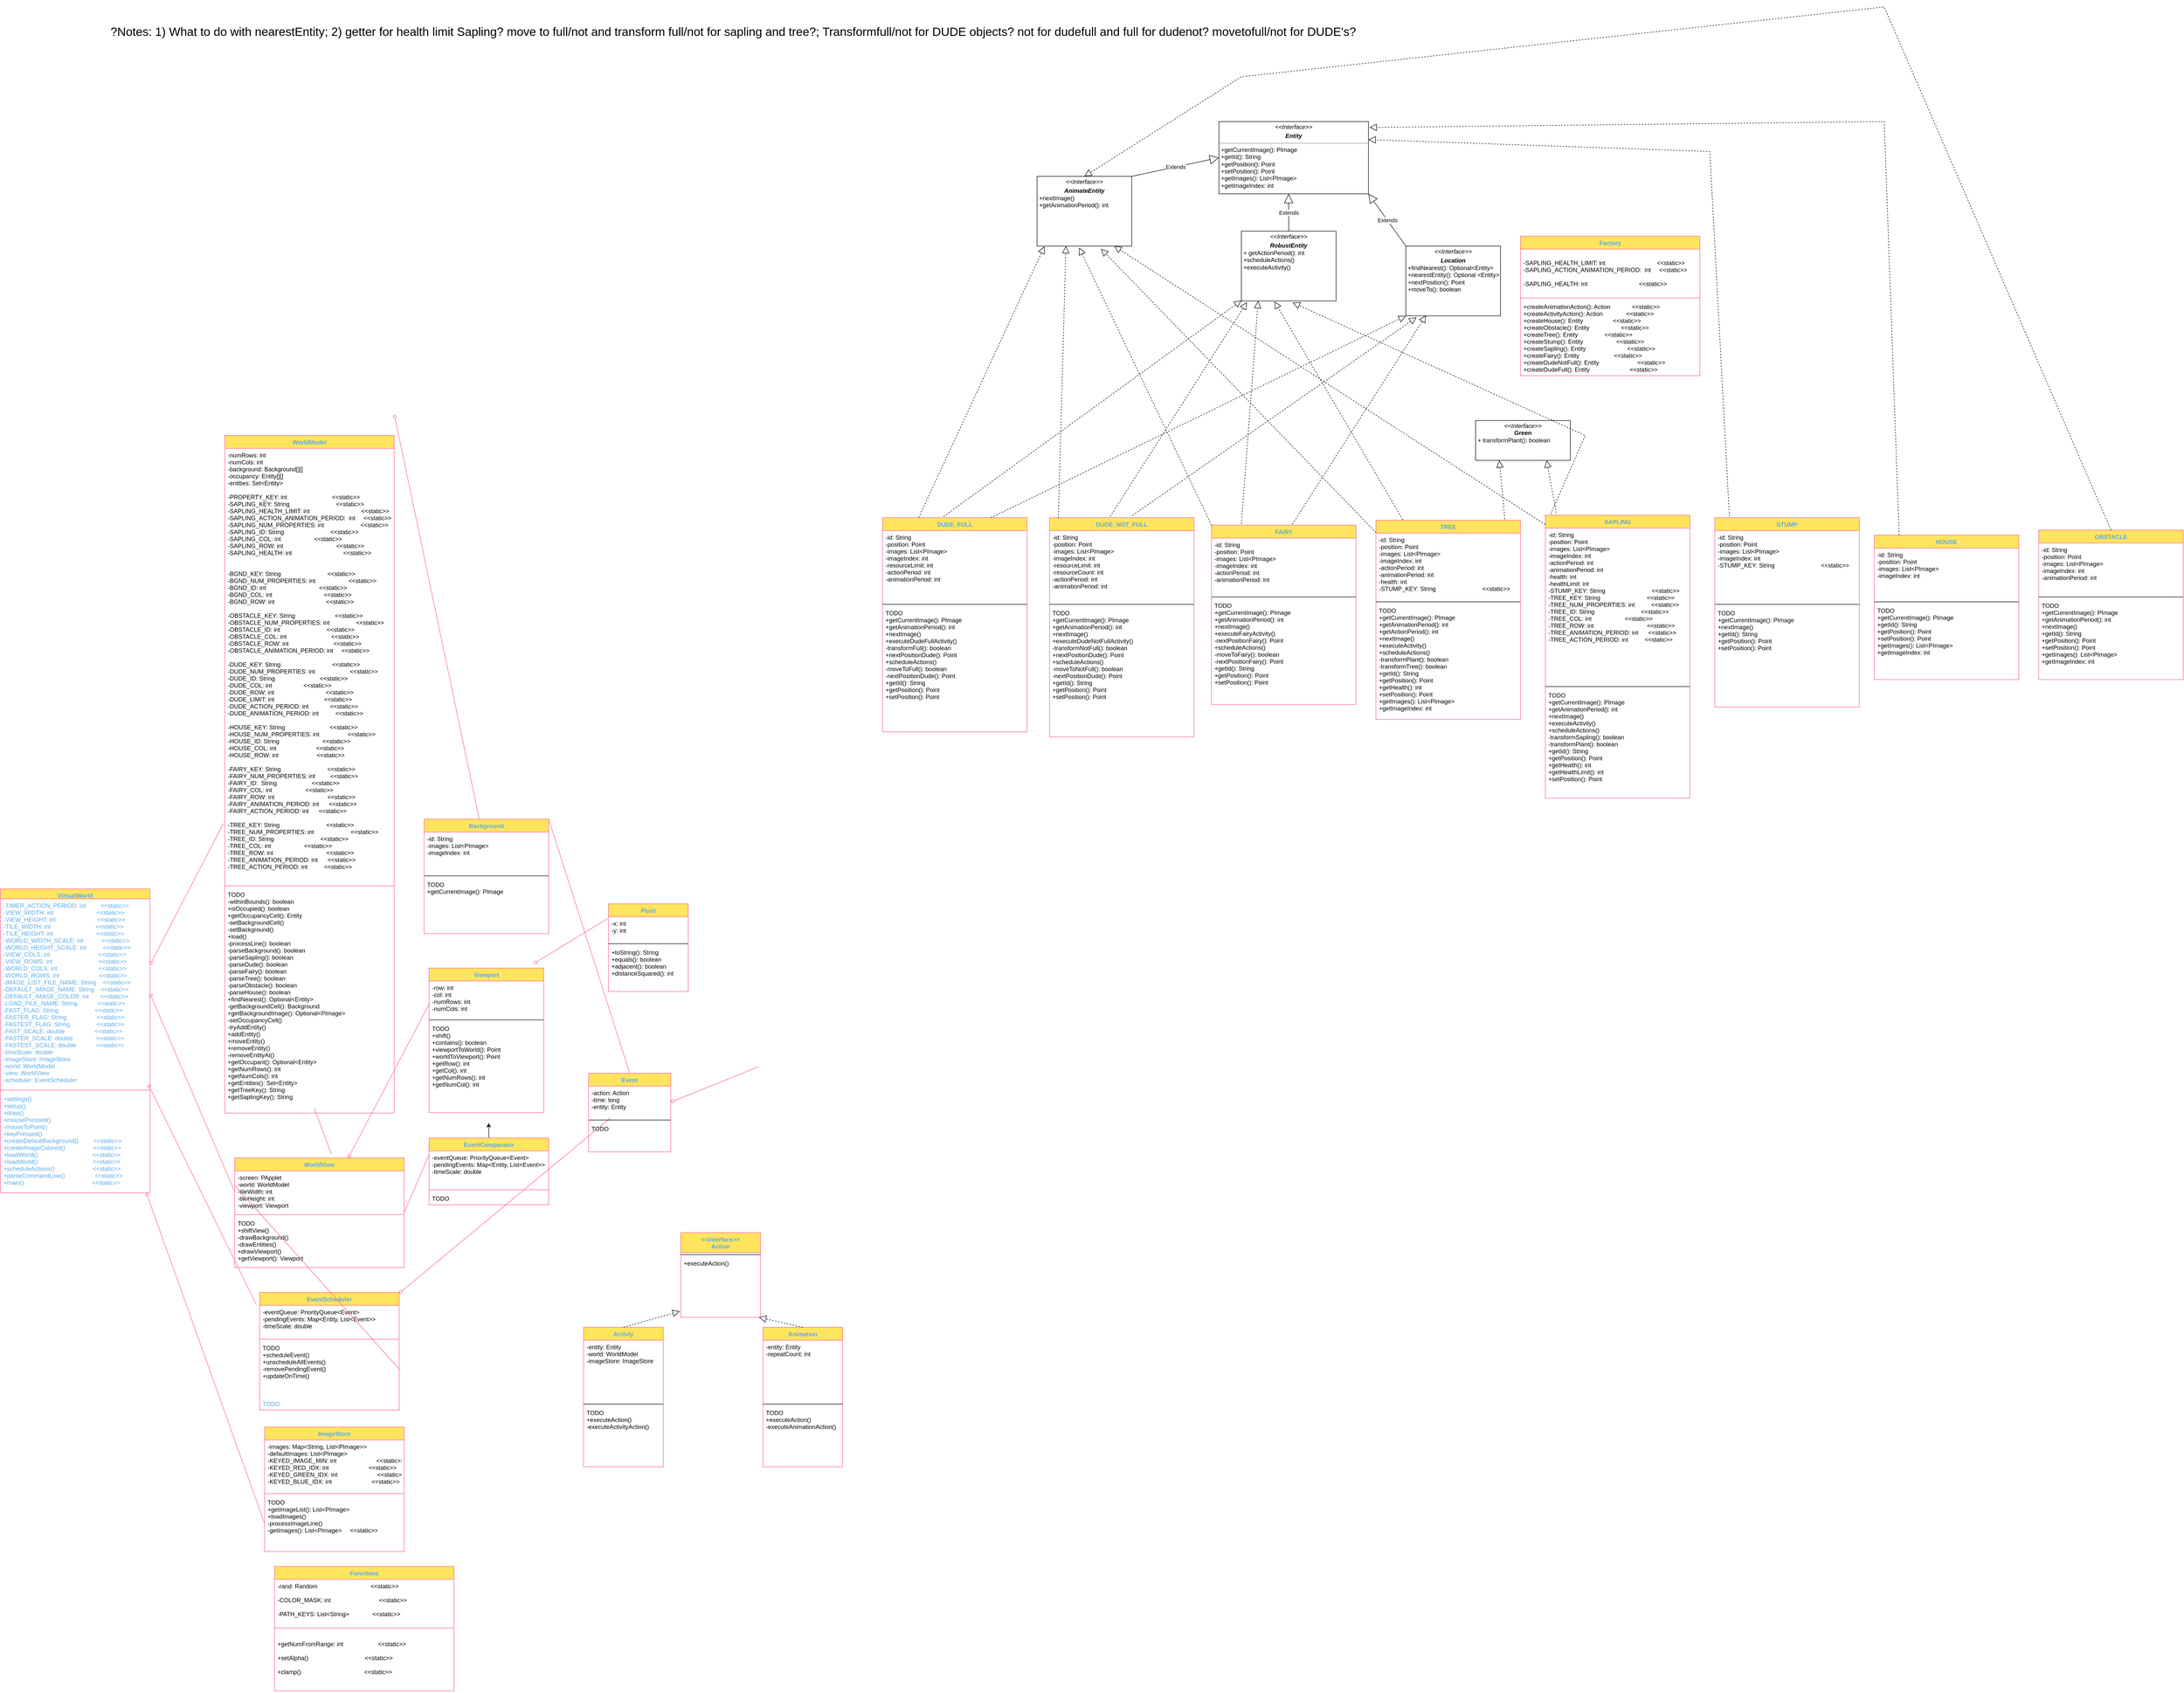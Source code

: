 <mxfile version="15.5.7" type="device"><diagram id="Yo6Zvny2ZRX3JAPKxXua" name="Page 2"><mxGraphModel dx="2130" dy="3112" grid="1" gridSize="10" guides="1" tooltips="1" connect="1" arrows="1" fold="1" page="1" pageScale="1" pageWidth="850" pageHeight="1100" math="0" shadow="0"><root><mxCell id="0"/><mxCell id="1" parent="0"/><mxCell id="8I9pphBKhg92I5GMk5e_-31" value="" style="graphMlID=e0;endArrow=none;strokeColor=#FF6392;strokeWidth=1.0;startArrow=diamond;startFill=0;endFill=1;exitX=1;exitY=0.25;exitDx=0;exitDy=0;fontColor=#5AA9E6;entryX=-0.008;entryY=-0.286;entryDx=0;entryDy=0;entryPerimeter=0;" parent="1" source="8I9pphBKhg92I5GMk5e_-50" target="8I9pphBKhg92I5GMk5e_-57" edge="1"><mxGeometry relative="1" as="geometry"/></mxCell><mxCell id="8I9pphBKhg92I5GMk5e_-32" value="" style="graphMlID=e1;endArrow=none;strokeColor=#FF6392;strokeWidth=1.0;startArrow=diamond;startFill=0;endFill=1;exitX=1;exitY=0.5;exitDx=0;exitDy=0;fontColor=#5AA9E6;entryX=0;entryY=0.5;entryDx=0;entryDy=0;" parent="1" source="8I9pphBKhg92I5GMk5e_-51" target="8I9pphBKhg92I5GMk5e_-61" edge="1"><mxGeometry relative="1" as="geometry"/></mxCell><mxCell id="8I9pphBKhg92I5GMk5e_-33" value="" style="graphMlID=e2;endArrow=none;strokeColor=#FF6392;strokeWidth=1.0;startArrow=diamond;startFill=0;endFill=1;fontColor=#5AA9E6;entryX=0;entryY=0.25;entryDx=0;entryDy=0;" parent="1" source="8I9pphBKhg92I5GMk5e_-60" target="8I9pphBKhg92I5GMk5e_-89" edge="1"><mxGeometry relative="1" as="geometry"><mxPoint x="648" y="240" as="sourcePoint"/></mxGeometry></mxCell><mxCell id="8I9pphBKhg92I5GMk5e_-34" value="" style="graphMlID=e3;endArrow=none;strokeColor=#FF6392;strokeWidth=1.0;startArrow=diamond;startFill=0;endFill=1;exitX=0.988;exitY=-0.077;exitDx=0;exitDy=0;exitPerimeter=0;fontColor=#5AA9E6;entryX=-0.023;entryY=0.105;entryDx=0;entryDy=0;entryPerimeter=0;" parent="1" source="8I9pphBKhg92I5GMk5e_-53" target="8I9pphBKhg92I5GMk5e_-64" edge="1"><mxGeometry relative="1" as="geometry"><mxPoint x="840" y="580" as="targetPoint"/></mxGeometry></mxCell><mxCell id="8I9pphBKhg92I5GMk5e_-35" value="" style="graphMlID=e4;endArrow=none;strokeColor=#FF6392;strokeWidth=1.0;startArrow=diamond;startFill=0;endFill=1;exitX=0.975;exitY=1;exitDx=0;exitDy=0;exitPerimeter=0;fontColor=#5AA9E6;entryX=0;entryY=0.5;entryDx=0;entryDy=0;" parent="1" source="8I9pphBKhg92I5GMk5e_-53" target="8I9pphBKhg92I5GMk5e_-71" edge="1"><mxGeometry relative="1" as="geometry"/></mxCell><mxCell id="8I9pphBKhg92I5GMk5e_-36" value="" style="graphMlID=e5;endArrow=none;strokeColor=#FF6392;strokeWidth=1.0;startArrow=diamond;startFill=0;endFill=1;fontColor=#5AA9E6;exitX=1.001;exitY=-0.077;exitDx=0;exitDy=0;exitPerimeter=0;" parent="1" source="8I9pphBKhg92I5GMk5e_-55" target="8I9pphBKhg92I5GMk5e_-82" edge="1"><mxGeometry relative="1" as="geometry"/></mxCell><mxCell id="8I9pphBKhg92I5GMk5e_-37" value="" style="graphMlID=e6;endArrow=none;strokeColor=#FF6392;strokeWidth=1.0;startArrow=diamond;startFill=0;endFill=1;fontColor=#5AA9E6;" parent="1" source="8I9pphBKhg92I5GMk5e_-64" target="8I9pphBKhg92I5GMk5e_-97" edge="1"><mxGeometry relative="1" as="geometry"/></mxCell><mxCell id="8I9pphBKhg92I5GMk5e_-38" value="" style="graphMlID=e7;endArrow=none;strokeColor=#FF6392;strokeWidth=1.0;startArrow=none;startFill=1;endFill=1;fontColor=#5AA9E6;entryX=0;entryY=0.25;entryDx=0;entryDy=0;exitX=1;exitY=0.5;exitDx=0;exitDy=0;" parent="1" source="8I9pphBKhg92I5GMk5e_-60" target="8I9pphBKhg92I5GMk5e_-72" edge="1"><mxGeometry relative="1" as="geometry"/></mxCell><mxCell id="8I9pphBKhg92I5GMk5e_-40" value="" style="graphMlID=e9;endArrow=none;strokeColor=#FF6392;strokeWidth=1.0;startArrow=diamond;startFill=0;endFill=1;fontColor=#5AA9E6;entryX=-0.013;entryY=0.08;entryDx=0;entryDy=0;entryPerimeter=0;" parent="1" target="8I9pphBKhg92I5GMk5e_-105" edge="1"><mxGeometry relative="1" as="geometry"><mxPoint x="1090" y="300" as="sourcePoint"/></mxGeometry></mxCell><mxCell id="8I9pphBKhg92I5GMk5e_-42" value="" style="graphMlID=e11;endArrow=none;strokeColor=#FF6392;strokeWidth=1.0;startArrow=diamond;startFill=0;endFill=1;fontColor=#5AA9E6;exitX=1;exitY=0.5;exitDx=0;exitDy=0;entryX=0.006;entryY=0.178;entryDx=0;entryDy=0;entryPerimeter=0;" parent="1" source="8I9pphBKhg92I5GMk5e_-97" edge="1"><mxGeometry relative="1" as="geometry"><mxPoint x="1540.96" y="507.072" as="targetPoint"/></mxGeometry></mxCell><mxCell id="8I9pphBKhg92I5GMk5e_-45" value="" style="graphMlID=e14;endArrow=none;strokeColor=#FF6392;strokeWidth=1.0;startArrow=none;startFill=1;endFill=1;fontColor=#5AA9E6;exitX=0.5;exitY=0;exitDx=0;exitDy=0;entryX=1;entryY=0;entryDx=0;entryDy=0;" parent="1" source="8I9pphBKhg92I5GMk5e_-96" edge="1" target="8I9pphBKhg92I5GMk5e_-81"><mxGeometry relative="1" as="geometry"><mxPoint x="1420.887" y="-186" as="targetPoint"/></mxGeometry></mxCell><mxCell id="8I9pphBKhg92I5GMk5e_-50" value="VirtualWorld" style="swimlane;fontStyle=1;align=center;verticalAlign=top;childLayout=stackLayout;horizontal=1;startSize=20;horizontalStack=0;resizeParent=1;resizeParentMax=0;resizeLast=0;collapsible=1;marginBottom=0;hachureGap=4;pointerEvents=0;fillColor=#FFE45E;strokeColor=#FF6392;fontColor=#5AA9E6;" parent="1" vertex="1"><mxGeometry x="20" y="150" width="300" height="610" as="geometry"/></mxCell><mxCell id="8I9pphBKhg92I5GMk5e_-51" value="-TIMER_ACTION_PERIOD: int         &lt;&lt;static&gt;&gt;&#10;-VIEW_WIDTH: int                          &lt;&lt;static&gt;&gt;&#10;-VIEW_HEIGHT: int                         &lt;&lt;static&gt;&gt;&#10;-TILE_WIDTH: int                           &lt;&lt;static&gt;&gt;&#10;-TILE_HEIGHT: int                          &lt;&lt;static&gt;&gt;&#10;-WORLD_WIDTH_SCALE: int           &lt;&lt;static&gt;&gt;&#10;-WORLD_HEIGHT_SCALE: int          &lt;&lt;static&gt;&gt;&#10;-VIEW_COLS: int                             &lt;&lt;static&gt;&gt;&#10;-VIEW_ROWS: int                            &lt;&lt;static&gt;&gt;&#10;-WORLD_COLS: int                         &lt;&lt;static&gt;&gt;&#10;-WORLD_ROWS: int                        &lt;&lt;static&gt;&gt;&#10;-IMAGE_LIST_FILE_NAME: String    &lt;&lt;static&gt;&gt;&#10;-DEFAULT_IMAGE_NAME: String    &lt;&lt;static&gt;&gt;&#10;-DEFAULT_IMAGE_COLOR: int       &lt;&lt;static&gt;&gt;&#10;-LOAD_FILE_NAME: String            &lt;&lt;static&gt;&gt;&#10;-FAST_FLAG: String                      &lt;&lt;static&gt;&gt;&#10;-FASTER_FLAG: String                  &lt;&lt;static&gt;&gt;&#10;-FASTEST_FLAG: String                &lt;&lt;static&gt;&gt;&#10;-FAST_SCALE: double                  &lt;&lt;static&gt;&gt;&#10;-FASTER_SCALE: double              &lt;&lt;static&gt;&gt;&#10;-FASTEST_SCALE: double            &lt;&lt;static&gt;&gt;&#10;-timeScale: double&#10;-imageStore: ImageStore&#10;-world: WorldModel&#10;-view: WorldView&#10;-scheduler: EventScheduler" style="text;strokeColor=none;fillColor=none;align=left;verticalAlign=top;spacingLeft=4;spacingRight=4;overflow=hidden;rotatable=0;points=[[0,0.5],[1,0.5]];portConstraint=eastwest;fontColor=#5AA9E6;" parent="8I9pphBKhg92I5GMk5e_-50" vertex="1"><mxGeometry y="20" width="300" height="380" as="geometry"/></mxCell><mxCell id="8I9pphBKhg92I5GMk5e_-52" value="" style="line;strokeWidth=1;fillColor=none;align=left;verticalAlign=middle;spacingTop=-1;spacingLeft=3;spacingRight=3;rotatable=0;labelPosition=right;points=[];portConstraint=eastwest;strokeColor=#FF6392;fontColor=#5AA9E6;" parent="8I9pphBKhg92I5GMk5e_-50" vertex="1"><mxGeometry y="400" width="300" height="8" as="geometry"/></mxCell><mxCell id="8I9pphBKhg92I5GMk5e_-53" value="+settings()&#10;+setup()&#10;+draw()&#10;+mousePressed()&#10;-mouseToPoint()&#10;+keyPressed()&#10;+createDefaultBackground()         &lt;&lt;static&gt;&gt;&#10;+createImageColored()                 &lt;&lt;static&gt;&gt;&#10;+loadWorld()                                 &lt;&lt;static&gt;&gt;&#10;+loadWorld()                                 &lt;&lt;static&gt;&gt;&#10;+scheduleActions()                       &lt;&lt;static&gt;&gt;&#10;+parseCommandLine()                  &lt;&lt;static&gt;&gt;&#10;+main()                                         &lt;&lt;static&gt;&gt;" style="text;strokeColor=none;fillColor=none;align=left;verticalAlign=top;spacingLeft=4;spacingRight=4;overflow=hidden;rotatable=0;points=[[0,0.5],[1,0.5]];portConstraint=eastwest;fontColor=#5AA9E6;" parent="8I9pphBKhg92I5GMk5e_-50" vertex="1"><mxGeometry y="408" width="300" height="202" as="geometry"/></mxCell><mxCell id="8I9pphBKhg92I5GMk5e_-54" value="WorldModel" style="swimlane;fontStyle=1;align=center;verticalAlign=top;childLayout=stackLayout;horizontal=1;startSize=26;horizontalStack=0;resizeParent=1;resizeParentMax=0;resizeLast=0;collapsible=1;marginBottom=0;hachureGap=4;pointerEvents=0;sketch=0;fontColor=#5AA9E6;strokeColor=#FF6392;fillColor=#FFE45E;" parent="1" vertex="1"><mxGeometry x="470" y="-760" width="340" height="1360" as="geometry"/></mxCell><mxCell id="8I9pphBKhg92I5GMk5e_-55" value="-numRows: int&#10;-numCols: int&#10;-background: Background[][]&#10;-occupancy: Entity[][]&#10;-entities: Set&lt;Entity&gt;&#10;&#10;-PROPERTY_KEY: int                           &lt;&lt;static&gt;&gt;&#10;-SAPLING_KEY: String                            &lt;&lt;static&gt;&gt;&#10;-SAPLING_HEALTH_LIMIT: int                               &lt;&lt;static&gt;&gt;&#10;-SAPLING_ACTION_ANIMATION_PERIOD:  int     &lt;&lt;static&gt;&gt;&#10;-SAPLING_NUM_PROPERTIES: int                      &lt;&lt;static&gt;&gt;&#10;-SAPLING_ID: String                            &lt;&lt;static&gt;&gt;&#10;-SAPLING_COL: int                    &lt;&lt;static&gt;&gt;&#10;-SAPLING_ROW: int                                &lt;&lt;static&gt;&gt;&#10;-SAPLING_HEALTH: int                               &lt;&lt;static&gt;&gt;&#10;&#10;&#10;-BGND_KEY: String                            &lt;&lt;static&gt;&gt;&#10;-BGND_NUM_PROPERTIES: int                    &lt;&lt;static&gt;&gt;&#10;-BGND_ID: int                                &lt;&lt;static&gt;&gt;&#10;-BGND_COL: int                               &lt;&lt;static&gt;&gt;&#10;-BGND_ROW: int                               &lt;&lt;static&gt;&gt;&#10;&#10;-OBSTACLE_KEY: String                        &lt;&lt;static&gt;&gt;&#10;-OBSTACLE_NUM_PROPERTIES: int                &lt;&lt;static&gt;&gt;&#10;-OBSTACLE_ID: int                            &lt;&lt;static&gt;&gt;&#10;-OBSTACLE_COL: int                           &lt;&lt;static&gt;&gt;&#10;-OBSTACLE_ROW: int                           &lt;&lt;static&gt;&gt;&#10;-OBSTACLE_ANIMATION_PERIOD: int     &lt;&lt;static&gt;&gt;&#10;&#10;-DUDE_KEY: String                               &lt;&lt;static&gt;&gt;&#10;-DUDE_NUM_PROPERTIES: int                     &lt;&lt;static&gt;&gt;&#10;-DUDE_ID: String                           &lt;&lt;static&gt;&gt;&#10;-DUDE_COL: int                   &lt;&lt;static&gt;&gt;&#10;-DUDE_ROW: int                               &lt;&lt;static&gt;&gt;&#10;-DUDE_LIMIT: int                              &lt;&lt;static&gt;&gt;&#10;-DUDE_ACTION_PERIOD: int             &lt;&lt;static&gt;&gt;&#10;-DUDE_ANIMATION_PERIOD: int          &lt;&lt;static&gt;&gt;&#10;&#10;-HOUSE_KEY: String                           &lt;&lt;static&gt;&gt;&#10;-HOUSE_NUM_PROPERTIES: int                 &lt;&lt;static&gt;&gt;&#10;-HOUSE_ID: String                          &lt;&lt;static&gt;&gt;&#10;-HOUSE_COL: int                        &lt;&lt;static&gt;&gt;&#10;-HOUSE_ROW: int                       &lt;&lt;static&gt;&gt;&#10;&#10;-FAIRY_KEY: String                            &lt;&lt;static&gt;&gt;&#10;-FAIRY_NUM_PROPERTIES: int         &lt;&lt;static&gt;&gt;&#10;-FAIRY_ID:  String                     &lt;&lt;static&gt;&gt;&#10;-FAIRY_COL: int                    &lt;&lt;static&gt;&gt;&#10;-FAIRY_ROW: int                                &lt;&lt;static&gt;&gt;&#10;-FAIRY_ANIMATION_PERIOD: int      &lt;&lt;static&gt;&gt;&#10;-FAIRY_ACTION_PERIOD: int      &lt;&lt;static&gt;&gt;&#10;&#10;-TREE_KEY: String                            &lt;&lt;static&gt;&gt;&#10;-TREE_NUM_PROPERTIES: int                      &lt;&lt;static&gt;&gt;&#10;-TREE_ID: String                            &lt;&lt;static&gt;&gt;&#10;-TREE_COL: int                    &lt;&lt;static&gt;&gt;&#10;-TREE_ROW: int                                &lt;&lt;static&gt;&gt;&#10;-TREE_ANIMATION_PERIOD: int      &lt;&lt;static&gt;&gt;&#10;-TREE_ACTION_PERIOD: int          &lt;&lt;static&gt;&gt;&#10;" style="text;strokeColor=none;fillColor=none;align=left;verticalAlign=top;spacingLeft=4;spacingRight=4;overflow=hidden;rotatable=0;points=[[0,0.5],[1,0.5]];portConstraint=eastwest;fontColor=#000000;" parent="8I9pphBKhg92I5GMk5e_-54" vertex="1"><mxGeometry y="26" width="340" height="874" as="geometry"/></mxCell><mxCell id="8I9pphBKhg92I5GMk5e_-56" value="" style="line;strokeWidth=1;fillColor=none;align=left;verticalAlign=middle;spacingTop=-1;spacingLeft=3;spacingRight=3;rotatable=0;labelPosition=right;points=[];portConstraint=eastwest;strokeColor=#FF6392;fontColor=#5AA9E6;" parent="8I9pphBKhg92I5GMk5e_-54" vertex="1"><mxGeometry y="900" width="340" height="8" as="geometry"/></mxCell><mxCell id="8I9pphBKhg92I5GMk5e_-57" value="TODO&#10;-withinBounds(): boolean&#10;+isOccupied(): boolean&#10;+getOccupancyCell(): Entity&#10;-setBackgroundCell()&#10;-setBackground()    &#10;+load() &#10;-processLine(): boolean&#10;-parseBackground(): boolean                  &#10;-parseSapling(): boolean                       &#10;-parseDude(): boolean                    &#10;-parseFairy(): boolean                        &#10;-parseTree(): boolean                      &#10;-parseObstacle(): boolean                       &#10;-parseHouse(): boolean&#10;+findNearest(): Optional&lt;Entity&gt;&#10;-getBackgroundCell(): Background&#10;+getBackgroundImage(): Optional&lt;PImage&gt;      &#10;-setOccupancyCell()&#10;-tryAddEntity()&#10;+addEntity()                                 &#10;+moveEntity()                                &#10;+removeEntity()                             &#10;-removeEntityAt() &#10;+getOccupant(): Optional&lt;Entity&gt;&#10;+getNumRows(): int &#10;+getNumCols(): int   &#10;+getEntities(): Set&lt;Entity&gt; &#10;+getTreeKey(): String&#10;+getSaplingKey(): String                                                                                                                                                                                                                                                    &#10;" style="text;strokeColor=none;fillColor=none;align=left;verticalAlign=top;spacingLeft=4;spacingRight=4;overflow=hidden;rotatable=0;points=[[0,0.5],[1,0.5]];portConstraint=eastwest;fontColor=#020405;" parent="8I9pphBKhg92I5GMk5e_-54" vertex="1"><mxGeometry y="908" width="340" height="452" as="geometry"/></mxCell><mxCell id="8I9pphBKhg92I5GMk5e_-64" value="EventScheduler" style="swimlane;fontStyle=1;align=center;verticalAlign=top;childLayout=stackLayout;horizontal=1;startSize=26;horizontalStack=0;resizeParent=1;resizeParentMax=0;resizeLast=0;collapsible=1;marginBottom=0;hachureGap=4;pointerEvents=0;sketch=0;fontColor=#5AA9E6;strokeColor=#FF6392;fillColor=#FFE45E;" parent="1" vertex="1"><mxGeometry x="540" y="960" width="280" height="236" as="geometry"/></mxCell><mxCell id="8I9pphBKhg92I5GMk5e_-65" value="-eventQueue: PriorityQueue&lt;Event&gt;&#10;-pendingEvents: Map&lt;Entity, List&lt;Event&gt;&gt;&#10;-timeScale: double" style="text;strokeColor=none;fillColor=none;align=left;verticalAlign=top;spacingLeft=4;spacingRight=4;overflow=hidden;rotatable=0;points=[[0,0.5],[1,0.5]];portConstraint=eastwest;fontColor=#000000;" parent="8I9pphBKhg92I5GMk5e_-64" vertex="1"><mxGeometry y="26" width="280" height="64" as="geometry"/></mxCell><mxCell id="8I9pphBKhg92I5GMk5e_-66" value="" style="line;strokeWidth=1;fillColor=none;align=left;verticalAlign=middle;spacingTop=-1;spacingLeft=3;spacingRight=3;rotatable=0;labelPosition=right;points=[];portConstraint=eastwest;strokeColor=#FF6392;fontColor=#5AA9E6;" parent="8I9pphBKhg92I5GMk5e_-64" vertex="1"><mxGeometry y="90" width="280" height="8" as="geometry"/></mxCell><mxCell id="8I9pphBKhg92I5GMk5e_-67" value="TODO&#10;+scheduleEvent()                                  &#10;+unscheduleAllEvents()                    &#10;-removePendingEvent()                        &#10;+updateOnTime()                              " style="text;strokeColor=none;fillColor=none;align=left;verticalAlign=top;spacingLeft=4;spacingRight=4;overflow=hidden;rotatable=0;points=[[0,0.5],[1,0.5]];portConstraint=eastwest;fontColor=#000000;" parent="8I9pphBKhg92I5GMk5e_-64" vertex="1"><mxGeometry y="98" width="280" height="112" as="geometry"/></mxCell><mxCell id="8I9pphBKhg92I5GMk5e_-76" value="TODO" style="text;strokeColor=none;fillColor=none;align=left;verticalAlign=top;spacingLeft=4;spacingRight=4;overflow=hidden;rotatable=0;points=[[0,0.5],[1,0.5]];portConstraint=eastwest;fontColor=#5AA9E6;" parent="8I9pphBKhg92I5GMk5e_-64" vertex="1"><mxGeometry y="210" width="280" height="26" as="geometry"/></mxCell><mxCell id="8I9pphBKhg92I5GMk5e_-68" value="ImageStore" style="swimlane;fontStyle=1;align=center;verticalAlign=top;childLayout=stackLayout;horizontal=1;startSize=26;horizontalStack=0;resizeParent=1;resizeParentMax=0;resizeLast=0;collapsible=1;marginBottom=0;hachureGap=4;pointerEvents=0;sketch=0;fontColor=#5AA9E6;strokeColor=#FF6392;fillColor=#FFE45E;" parent="1" vertex="1"><mxGeometry x="550" y="1230" width="280" height="250" as="geometry"/></mxCell><mxCell id="8I9pphBKhg92I5GMk5e_-69" value="-images: Map&lt;String, List&lt;PImage&gt;&gt;&#10;-defaultImages: List&lt;PImage&gt;&#10;-KEYED_IMAGE_MIN: int                        &lt;&lt;static&gt;&gt;&#10;-KEYED_RED_IDX: int                        &lt;&lt;static&gt;&gt;&#10;-KEYED_GREEN_IDX: int                        &lt;&lt;static&gt;&gt;&#10;-KEYED_BLUE_IDX: int                        &lt;&lt;static&gt;&gt;" style="text;strokeColor=none;fillColor=none;align=left;verticalAlign=top;spacingLeft=4;spacingRight=4;overflow=hidden;rotatable=0;points=[[0,0.5],[1,0.5]];portConstraint=eastwest;fontColor=#000000;" parent="8I9pphBKhg92I5GMk5e_-68" vertex="1"><mxGeometry y="26" width="280" height="104" as="geometry"/></mxCell><mxCell id="8I9pphBKhg92I5GMk5e_-70" value="" style="line;strokeWidth=1;fillColor=none;align=left;verticalAlign=middle;spacingTop=-1;spacingLeft=3;spacingRight=3;rotatable=0;labelPosition=right;points=[];portConstraint=eastwest;strokeColor=#FF6392;fontColor=#5AA9E6;" parent="8I9pphBKhg92I5GMk5e_-68" vertex="1"><mxGeometry y="130" width="280" height="8" as="geometry"/></mxCell><mxCell id="8I9pphBKhg92I5GMk5e_-71" value="TODO&#10;+getImageList(): List&lt;PImage&gt;&#10;+loadImages()   &#10;-processImageLine()&#10;-getImages(): List&lt;PImage&gt;     &lt;&lt;static&gt;&gt;     " style="text;strokeColor=none;fillColor=none;align=left;verticalAlign=top;spacingLeft=4;spacingRight=4;overflow=hidden;rotatable=0;points=[[0,0.5],[1,0.5]];portConstraint=eastwest;fontColor=#000000;" parent="8I9pphBKhg92I5GMk5e_-68" vertex="1"><mxGeometry y="138" width="280" height="112" as="geometry"/></mxCell><mxCell id="j7jezcsRiU_rkFKXWaAj-4" style="edgeStyle=orthogonalEdgeStyle;rounded=0;orthogonalLoop=1;jettySize=auto;html=1;exitX=0.5;exitY=0;exitDx=0;exitDy=0;" parent="1" source="8I9pphBKhg92I5GMk5e_-72" edge="1"><mxGeometry relative="1" as="geometry"><mxPoint x="999.571" y="620" as="targetPoint"/></mxGeometry></mxCell><mxCell id="8I9pphBKhg92I5GMk5e_-72" value="EventComparator" style="swimlane;fontStyle=1;align=center;verticalAlign=top;childLayout=stackLayout;horizontal=1;startSize=26;horizontalStack=0;resizeParent=1;resizeParentMax=0;resizeLast=0;collapsible=1;marginBottom=0;hachureGap=4;pointerEvents=0;sketch=0;fontColor=#5AA9E6;strokeColor=#FF6392;fillColor=#FFE45E;" parent="1" vertex="1"><mxGeometry x="880" y="650" width="240" height="134" as="geometry"/></mxCell><mxCell id="8I9pphBKhg92I5GMk5e_-73" value="-eventQueue: PriorityQueue&lt;Event&gt;&#10;-pendingEvents: Map&lt;Entity, List&lt;Event&gt;&gt;&#10;-timeScale: double" style="text;strokeColor=none;fillColor=none;align=left;verticalAlign=top;spacingLeft=4;spacingRight=4;overflow=hidden;rotatable=0;points=[[0,0.5],[1,0.5]];portConstraint=eastwest;fontColor=#000000;" parent="8I9pphBKhg92I5GMk5e_-72" vertex="1"><mxGeometry y="26" width="240" height="74" as="geometry"/></mxCell><mxCell id="8I9pphBKhg92I5GMk5e_-74" value="" style="line;strokeWidth=1;fillColor=none;align=left;verticalAlign=middle;spacingTop=-1;spacingLeft=3;spacingRight=3;rotatable=0;labelPosition=right;points=[];portConstraint=eastwest;strokeColor=#FF6392;fontColor=#5AA9E6;" parent="8I9pphBKhg92I5GMk5e_-72" vertex="1"><mxGeometry y="100" width="240" height="8" as="geometry"/></mxCell><mxCell id="8I9pphBKhg92I5GMk5e_-75" value="TODO" style="text;strokeColor=none;fillColor=none;align=left;verticalAlign=top;spacingLeft=4;spacingRight=4;overflow=hidden;rotatable=0;points=[[0,0.5],[1,0.5]];portConstraint=eastwest;fontColor=#000000;" parent="8I9pphBKhg92I5GMk5e_-72" vertex="1"><mxGeometry y="108" width="240" height="26" as="geometry"/></mxCell><mxCell id="8I9pphBKhg92I5GMk5e_-77" value="Functions" style="swimlane;fontStyle=1;align=center;verticalAlign=top;childLayout=stackLayout;horizontal=1;startSize=26;horizontalStack=0;resizeParent=1;resizeParentMax=0;resizeLast=0;collapsible=1;marginBottom=0;hachureGap=4;pointerEvents=0;sketch=0;fontColor=#5AA9E6;strokeColor=#FF6392;fillColor=#FFE45E;" parent="1" vertex="1"><mxGeometry x="570" y="1510" width="360" height="250" as="geometry"/></mxCell><mxCell id="8I9pphBKhg92I5GMk5e_-78" value="-rand: Random                                &lt;&lt;static&gt;&gt;&#10;&#10;-COLOR_MASK: int                             &lt;&lt;static&gt;&gt;&#10;&#10;-PATH_KEYS: List&lt;String&gt;              &lt;&lt;static&gt;&gt;&#10;&#10;" style="text;strokeColor=none;fillColor=none;align=left;verticalAlign=top;spacingLeft=4;spacingRight=4;overflow=hidden;rotatable=0;points=[[0,0.5],[1,0.5]];portConstraint=eastwest;fontColor=#000000;" parent="8I9pphBKhg92I5GMk5e_-77" vertex="1"><mxGeometry y="26" width="360" height="94" as="geometry"/></mxCell><mxCell id="8I9pphBKhg92I5GMk5e_-79" value="" style="line;strokeWidth=1;fillColor=none;align=left;verticalAlign=middle;spacingTop=-1;spacingLeft=3;spacingRight=3;rotatable=0;labelPosition=right;points=[];portConstraint=eastwest;strokeColor=#FF6392;fontColor=#5AA9E6;" parent="8I9pphBKhg92I5GMk5e_-77" vertex="1"><mxGeometry y="120" width="360" height="8" as="geometry"/></mxCell><mxCell id="8I9pphBKhg92I5GMk5e_-80" value="                         &#10;+getNumFromRange: int                     &lt;&lt;static&gt;&gt;&#10;&#10;+setAlpha()                                  &lt;&lt;static&gt;&gt;&#10;&#10;+clamp()                                      &lt;&lt;static&gt;&gt;&#10;" style="text;strokeColor=none;fillColor=none;align=left;verticalAlign=top;spacingLeft=4;spacingRight=4;overflow=hidden;rotatable=0;points=[[0,0.5],[1,0.5]];portConstraint=eastwest;fontColor=#000000;" parent="8I9pphBKhg92I5GMk5e_-77" vertex="1"><mxGeometry y="128" width="360" height="122" as="geometry"/></mxCell><mxCell id="8I9pphBKhg92I5GMk5e_-81" value="Background" style="swimlane;fontStyle=1;align=center;verticalAlign=top;childLayout=stackLayout;horizontal=1;startSize=26;horizontalStack=0;resizeParent=1;resizeParentMax=0;resizeLast=0;collapsible=1;marginBottom=0;hachureGap=4;pointerEvents=0;sketch=0;fontColor=#5AA9E6;strokeColor=#FF6392;fillColor=#FFE45E;" parent="1" vertex="1"><mxGeometry x="870" y="10" width="250" height="230" as="geometry"/></mxCell><mxCell id="8I9pphBKhg92I5GMk5e_-82" value="-id: String&#10;-images: List&lt;PImage&gt;&#10;-imageIndex: int" style="text;strokeColor=none;fillColor=none;align=left;verticalAlign=top;spacingLeft=4;spacingRight=4;overflow=hidden;rotatable=0;points=[[0,0.5],[1,0.5]];portConstraint=eastwest;" parent="8I9pphBKhg92I5GMk5e_-81" vertex="1"><mxGeometry y="26" width="250" height="84" as="geometry"/></mxCell><mxCell id="8I9pphBKhg92I5GMk5e_-83" value="" style="line;strokeWidth=1;fillColor=none;align=left;verticalAlign=middle;spacingTop=-1;spacingLeft=3;spacingRight=3;rotatable=0;labelPosition=right;points=[];portConstraint=eastwest;" parent="8I9pphBKhg92I5GMk5e_-81" vertex="1"><mxGeometry y="110" width="250" height="8" as="geometry"/></mxCell><mxCell id="8I9pphBKhg92I5GMk5e_-84" value="TODO&#10;+getCurrentImage(): PImage  " style="text;strokeColor=none;fillColor=none;align=left;verticalAlign=top;spacingLeft=4;spacingRight=4;overflow=hidden;rotatable=0;points=[[0,0.5],[1,0.5]];portConstraint=eastwest;" parent="8I9pphBKhg92I5GMk5e_-81" vertex="1"><mxGeometry y="118" width="250" height="112" as="geometry"/></mxCell><mxCell id="8I9pphBKhg92I5GMk5e_-89" value="Viewport" style="swimlane;fontStyle=1;align=center;verticalAlign=top;childLayout=stackLayout;horizontal=1;startSize=26;horizontalStack=0;resizeParent=1;resizeParentMax=0;resizeLast=0;collapsible=1;marginBottom=0;hachureGap=4;pointerEvents=0;sketch=0;fontColor=#5AA9E6;strokeColor=#FF6392;fillColor=#FFE45E;" parent="1" vertex="1"><mxGeometry x="880" y="309.05" width="230" height="290" as="geometry"/></mxCell><mxCell id="8I9pphBKhg92I5GMk5e_-90" value="-row: int&#10;-col: int&#10;-numRows: int&#10;-numCols: int" style="text;strokeColor=none;fillColor=none;align=left;verticalAlign=top;spacingLeft=4;spacingRight=4;overflow=hidden;rotatable=0;points=[[0,0.5],[1,0.5]];portConstraint=eastwest;" parent="8I9pphBKhg92I5GMk5e_-89" vertex="1"><mxGeometry y="26" width="230" height="74" as="geometry"/></mxCell><mxCell id="8I9pphBKhg92I5GMk5e_-91" value="" style="line;strokeWidth=1;fillColor=none;align=left;verticalAlign=middle;spacingTop=-1;spacingLeft=3;spacingRight=3;rotatable=0;labelPosition=right;points=[];portConstraint=eastwest;" parent="8I9pphBKhg92I5GMk5e_-89" vertex="1"><mxGeometry y="100" width="230" height="8" as="geometry"/></mxCell><mxCell id="8I9pphBKhg92I5GMk5e_-92" value="TODO&#10;+shift()&#10;+contains(): boolean  &#10;+viewportToWorld(): Point                    &#10;+worldToViewport(): Point &#10;+getRow(): int &#10;+getCol(): int &#10;+getNumRows(): int &#10;+getNumCol(): int &#10;                                         " style="text;strokeColor=none;fillColor=none;align=left;verticalAlign=top;spacingLeft=4;spacingRight=4;overflow=hidden;rotatable=0;points=[[0,0.5],[1,0.5]];portConstraint=eastwest;" parent="8I9pphBKhg92I5GMk5e_-89" vertex="1"><mxGeometry y="108" width="230" height="182" as="geometry"/></mxCell><mxCell id="8I9pphBKhg92I5GMk5e_-96" value="Event" style="swimlane;fontStyle=1;align=center;verticalAlign=top;childLayout=stackLayout;horizontal=1;startSize=26;horizontalStack=0;resizeParent=1;resizeParentMax=0;resizeLast=0;collapsible=1;marginBottom=0;hachureGap=4;pointerEvents=0;sketch=0;fontColor=#5AA9E6;strokeColor=#FF6392;fillColor=#FFE45E;" parent="1" vertex="1"><mxGeometry x="1200" y="520" width="165" height="158" as="geometry"/></mxCell><mxCell id="8I9pphBKhg92I5GMk5e_-97" value="-action: Action&#10;-time: long&#10;-entity: Entity" style="text;strokeColor=none;fillColor=none;align=left;verticalAlign=top;spacingLeft=4;spacingRight=4;overflow=hidden;rotatable=0;points=[[0,0.5],[1,0.5]];portConstraint=eastwest;" parent="8I9pphBKhg92I5GMk5e_-96" vertex="1"><mxGeometry y="26" width="165" height="64" as="geometry"/></mxCell><mxCell id="8I9pphBKhg92I5GMk5e_-98" value="" style="line;strokeWidth=1;fillColor=none;align=left;verticalAlign=middle;spacingTop=-1;spacingLeft=3;spacingRight=3;rotatable=0;labelPosition=right;points=[];portConstraint=eastwest;" parent="8I9pphBKhg92I5GMk5e_-96" vertex="1"><mxGeometry y="90" width="165" height="8" as="geometry"/></mxCell><mxCell id="8I9pphBKhg92I5GMk5e_-99" value="TODO" style="text;strokeColor=none;fillColor=none;align=left;verticalAlign=top;spacingLeft=4;spacingRight=4;overflow=hidden;rotatable=0;points=[[0,0.5],[1,0.5]];portConstraint=eastwest;" parent="8I9pphBKhg92I5GMk5e_-96" vertex="1"><mxGeometry y="98" width="165" height="60" as="geometry"/></mxCell><mxCell id="8I9pphBKhg92I5GMk5e_-104" value="Point" style="swimlane;fontStyle=1;align=center;verticalAlign=top;childLayout=stackLayout;horizontal=1;startSize=26;horizontalStack=0;resizeParent=1;resizeParentMax=0;resizeLast=0;collapsible=1;marginBottom=0;hachureGap=4;pointerEvents=0;sketch=0;fontColor=#5AA9E6;strokeColor=#FF6392;fillColor=#FFE45E;" parent="1" vertex="1"><mxGeometry x="1240" y="180" width="160" height="176" as="geometry"/></mxCell><mxCell id="8I9pphBKhg92I5GMk5e_-105" value="-x: int&#10;-y: int" style="text;strokeColor=none;fillColor=none;align=left;verticalAlign=top;spacingLeft=4;spacingRight=4;overflow=hidden;rotatable=0;points=[[0,0.5],[1,0.5]];portConstraint=eastwest;" parent="8I9pphBKhg92I5GMk5e_-104" vertex="1"><mxGeometry y="26" width="160" height="50" as="geometry"/></mxCell><mxCell id="8I9pphBKhg92I5GMk5e_-106" value="" style="line;strokeWidth=1;fillColor=none;align=left;verticalAlign=middle;spacingTop=-1;spacingLeft=3;spacingRight=3;rotatable=0;labelPosition=right;points=[];portConstraint=eastwest;" parent="8I9pphBKhg92I5GMk5e_-104" vertex="1"><mxGeometry y="76" width="160" height="8" as="geometry"/></mxCell><mxCell id="8I9pphBKhg92I5GMk5e_-107" value="+toString(): String&#10;+equals(): boolean&#10;+adjacent(): boolean&#10;+distanceSquared(): int                 " style="text;strokeColor=none;fillColor=none;align=left;verticalAlign=top;spacingLeft=4;spacingRight=4;overflow=hidden;rotatable=0;points=[[0,0.5],[1,0.5]];portConstraint=eastwest;" parent="8I9pphBKhg92I5GMk5e_-104" vertex="1"><mxGeometry y="84" width="160" height="92" as="geometry"/></mxCell><mxCell id="8I9pphBKhg92I5GMk5e_-60" value="WorldView" style="swimlane;fontStyle=1;align=center;verticalAlign=top;childLayout=stackLayout;horizontal=1;startSize=26;horizontalStack=0;resizeParent=1;resizeParentMax=0;resizeLast=0;collapsible=1;marginBottom=0;hachureGap=4;pointerEvents=0;sketch=0;fontColor=#5AA9E6;strokeColor=#FF6392;fillColor=#FFE45E;" parent="1" vertex="1"><mxGeometry x="490" y="690" width="340" height="220" as="geometry"/></mxCell><mxCell id="8I9pphBKhg92I5GMk5e_-61" value="-screen: PApplet&#10;-world: WorldModel&#10;-tileWidth: int&#10;-tileHeight: int&#10;-viewport: Viewport" style="text;strokeColor=none;fillColor=none;align=left;verticalAlign=top;spacingLeft=4;spacingRight=4;overflow=hidden;rotatable=0;points=[[0,0.5],[1,0.5]];portConstraint=eastwest;fontColor=#000000;" parent="8I9pphBKhg92I5GMk5e_-60" vertex="1"><mxGeometry y="26" width="340" height="84" as="geometry"/></mxCell><mxCell id="8I9pphBKhg92I5GMk5e_-62" value="" style="line;strokeWidth=1;fillColor=none;align=left;verticalAlign=middle;spacingTop=-1;spacingLeft=3;spacingRight=3;rotatable=0;labelPosition=right;points=[];portConstraint=eastwest;strokeColor=#FF6392;fontColor=#5AA9E6;" parent="8I9pphBKhg92I5GMk5e_-60" vertex="1"><mxGeometry y="110" width="340" height="8" as="geometry"/></mxCell><mxCell id="8I9pphBKhg92I5GMk5e_-63" value="TODO&#10;+shiftView()                               &#10;-drawBackground()                           &#10;-drawEntities()                             &#10;+drawViewport()&#10;+getViewport(): Viewport                             " style="text;strokeColor=none;fillColor=none;align=left;verticalAlign=top;spacingLeft=4;spacingRight=4;overflow=hidden;rotatable=0;points=[[0,0.5],[1,0.5]];portConstraint=eastwest;fontColor=#000000;" parent="8I9pphBKhg92I5GMk5e_-60" vertex="1"><mxGeometry y="118" width="340" height="102" as="geometry"/></mxCell><mxCell id="8I9pphBKhg92I5GMk5e_-44" value="" style="graphMlID=e13;endArrow=none;strokeColor=#FF6392;strokeWidth=1.0;startArrow=none;startFill=1;endFill=1;fontColor=#5AA9E6;entryX=0.528;entryY=0.978;entryDx=0;entryDy=0;entryPerimeter=0;exitX=0.57;exitY=-0.037;exitDx=0;exitDy=0;exitPerimeter=0;" parent="1" source="8I9pphBKhg92I5GMk5e_-60" target="8I9pphBKhg92I5GMk5e_-57" edge="1"><mxGeometry relative="1" as="geometry"/></mxCell><mxCell id="j7jezcsRiU_rkFKXWaAj-7" value="" style="graphMlID=e7;endArrow=none;strokeColor=#FF6392;strokeWidth=1.0;startArrow=none;startFill=1;endFill=1;fontColor=#5AA9E6;entryX=0;entryY=0.25;entryDx=0;entryDy=0;exitX=1;exitY=0.5;exitDx=0;exitDy=0;" parent="1" source="8I9pphBKhg92I5GMk5e_-67" target="8I9pphBKhg92I5GMk5e_-60" edge="1"><mxGeometry relative="1" as="geometry"><mxPoint x="830" y="1204" as="sourcePoint"/><mxPoint x="880" y="683.5" as="targetPoint"/></mxGeometry></mxCell><mxCell id="Ho7jFkTGmNRclLYjyE5O-4" value="&lt;&lt;Interface&gt;&gt;&#10;Action" style="swimlane;fontStyle=1;align=center;verticalAlign=top;childLayout=stackLayout;horizontal=1;startSize=40;horizontalStack=0;resizeParent=1;resizeParentMax=0;resizeLast=0;collapsible=1;marginBottom=0;hachureGap=4;pointerEvents=0;sketch=0;fontColor=#5AA9E6;strokeColor=#FF6392;fillColor=#FFE45E;" parent="1" vertex="1"><mxGeometry x="1385" y="840" width="160" height="170" as="geometry"/></mxCell><mxCell id="Ho7jFkTGmNRclLYjyE5O-6" value="" style="line;strokeWidth=1;fillColor=none;align=left;verticalAlign=middle;spacingTop=-1;spacingLeft=3;spacingRight=3;rotatable=0;labelPosition=right;points=[];portConstraint=eastwest;" parent="Ho7jFkTGmNRclLYjyE5O-4" vertex="1"><mxGeometry y="40" width="160" height="8" as="geometry"/></mxCell><mxCell id="Ho7jFkTGmNRclLYjyE5O-7" value="+executeAction()&#10;                   &#10; " style="text;strokeColor=none;fillColor=none;align=left;verticalAlign=top;spacingLeft=4;spacingRight=4;overflow=hidden;rotatable=0;points=[[0,0.5],[1,0.5]];portConstraint=eastwest;" parent="Ho7jFkTGmNRclLYjyE5O-4" vertex="1"><mxGeometry y="48" width="160" height="122" as="geometry"/></mxCell><mxCell id="Ho7jFkTGmNRclLYjyE5O-8" value="Activty" style="swimlane;fontStyle=1;align=center;verticalAlign=top;childLayout=stackLayout;horizontal=1;startSize=26;horizontalStack=0;resizeParent=1;resizeParentMax=0;resizeLast=0;collapsible=1;marginBottom=0;hachureGap=4;pointerEvents=0;sketch=0;fontColor=#5AA9E6;strokeColor=#FF6392;fillColor=#FFE45E;" parent="1" vertex="1"><mxGeometry x="1190" y="1030" width="160" height="280" as="geometry"/></mxCell><mxCell id="Ho7jFkTGmNRclLYjyE5O-9" value="-entity: Entity&#10;-world: WorldModel&#10;-imageStore: ImageStore&#10;" style="text;strokeColor=none;fillColor=none;align=left;verticalAlign=top;spacingLeft=4;spacingRight=4;overflow=hidden;rotatable=0;points=[[0,0.5],[1,0.5]];portConstraint=eastwest;" parent="Ho7jFkTGmNRclLYjyE5O-8" vertex="1"><mxGeometry y="26" width="160" height="124" as="geometry"/></mxCell><mxCell id="Ho7jFkTGmNRclLYjyE5O-10" value="" style="line;strokeWidth=1;fillColor=none;align=left;verticalAlign=middle;spacingTop=-1;spacingLeft=3;spacingRight=3;rotatable=0;labelPosition=right;points=[];portConstraint=eastwest;" parent="Ho7jFkTGmNRclLYjyE5O-8" vertex="1"><mxGeometry y="150" width="160" height="8" as="geometry"/></mxCell><mxCell id="Ho7jFkTGmNRclLYjyE5O-11" value="TODO    &#10;+executeAction()               &#10;-executeActivityAction()    " style="text;strokeColor=none;fillColor=none;align=left;verticalAlign=top;spacingLeft=4;spacingRight=4;overflow=hidden;rotatable=0;points=[[0,0.5],[1,0.5]];portConstraint=eastwest;" parent="Ho7jFkTGmNRclLYjyE5O-8" vertex="1"><mxGeometry y="158" width="160" height="122" as="geometry"/></mxCell><mxCell id="Ho7jFkTGmNRclLYjyE5O-12" value="" style="endArrow=block;dashed=1;endFill=0;endSize=12;html=1;rounded=0;exitX=0.5;exitY=0;exitDx=0;exitDy=0;entryX=-0.012;entryY=0.952;entryDx=0;entryDy=0;entryPerimeter=0;" parent="1" source="Ho7jFkTGmNRclLYjyE5O-8" edge="1"><mxGeometry width="160" relative="1" as="geometry"><mxPoint x="1290" y="1260" as="sourcePoint"/><mxPoint x="1383.08" y="998.048" as="targetPoint"/></mxGeometry></mxCell><mxCell id="Ho7jFkTGmNRclLYjyE5O-14" value="Animation" style="swimlane;fontStyle=1;align=center;verticalAlign=top;childLayout=stackLayout;horizontal=1;startSize=26;horizontalStack=0;resizeParent=1;resizeParentMax=0;resizeLast=0;collapsible=1;marginBottom=0;hachureGap=4;pointerEvents=0;sketch=0;fontColor=#5AA9E6;strokeColor=#FF6392;fillColor=#FFE45E;" parent="1" vertex="1"><mxGeometry x="1550" y="1030" width="160" height="280" as="geometry"/></mxCell><mxCell id="Ho7jFkTGmNRclLYjyE5O-15" value="-entity: Entity&#10;-repeatCount: int" style="text;strokeColor=none;fillColor=none;align=left;verticalAlign=top;spacingLeft=4;spacingRight=4;overflow=hidden;rotatable=0;points=[[0,0.5],[1,0.5]];portConstraint=eastwest;" parent="Ho7jFkTGmNRclLYjyE5O-14" vertex="1"><mxGeometry y="26" width="160" height="124" as="geometry"/></mxCell><mxCell id="Ho7jFkTGmNRclLYjyE5O-16" value="" style="line;strokeWidth=1;fillColor=none;align=left;verticalAlign=middle;spacingTop=-1;spacingLeft=3;spacingRight=3;rotatable=0;labelPosition=right;points=[];portConstraint=eastwest;" parent="Ho7jFkTGmNRclLYjyE5O-14" vertex="1"><mxGeometry y="150" width="160" height="8" as="geometry"/></mxCell><mxCell id="Ho7jFkTGmNRclLYjyE5O-17" value="TODO&#10;+executeAction() &#10;-executeAnimationAction()                    &#10; " style="text;strokeColor=none;fillColor=none;align=left;verticalAlign=top;spacingLeft=4;spacingRight=4;overflow=hidden;rotatable=0;points=[[0,0.5],[1,0.5]];portConstraint=eastwest;" parent="Ho7jFkTGmNRclLYjyE5O-14" vertex="1"><mxGeometry y="158" width="160" height="122" as="geometry"/></mxCell><mxCell id="Ho7jFkTGmNRclLYjyE5O-19" value="" style="endArrow=block;dashed=1;endFill=0;endSize=12;html=1;rounded=0;exitX=0.5;exitY=0;exitDx=0;exitDy=0;entryX=0.981;entryY=1.048;entryDx=0;entryDy=0;entryPerimeter=0;" parent="1" source="Ho7jFkTGmNRclLYjyE5O-14" edge="1"><mxGeometry width="160" relative="1" as="geometry"><mxPoint x="1290" y="1260" as="sourcePoint"/><mxPoint x="1541.96" y="1009.952" as="targetPoint"/></mxGeometry></mxCell><mxCell id="nEdmCNQDM5G_HjP77bx_-5" value="HOUSE" style="swimlane;fontStyle=1;align=center;verticalAlign=top;childLayout=stackLayout;horizontal=1;startSize=26;horizontalStack=0;resizeParent=1;resizeParentMax=0;resizeLast=0;collapsible=1;marginBottom=0;hachureGap=4;pointerEvents=0;sketch=0;fontColor=#5AA9E6;strokeColor=#FF6392;fillColor=#FFE45E;" parent="1" vertex="1"><mxGeometry x="3780" y="-560" width="290" height="290" as="geometry"/></mxCell><mxCell id="nEdmCNQDM5G_HjP77bx_-6" value="-id: String&#10;-position: Point&#10;-images: List&lt;PImage&gt;&#10;-imageIndex: int &#10;" style="text;strokeColor=none;fillColor=none;align=left;verticalAlign=top;spacingLeft=4;spacingRight=4;overflow=hidden;rotatable=0;points=[[0,0.5],[1,0.5]];portConstraint=eastwest;" parent="nEdmCNQDM5G_HjP77bx_-5" vertex="1"><mxGeometry y="26" width="290" height="104" as="geometry"/></mxCell><mxCell id="nEdmCNQDM5G_HjP77bx_-7" value="" style="line;strokeWidth=1;fillColor=none;align=left;verticalAlign=middle;spacingTop=-1;spacingLeft=3;spacingRight=3;rotatable=0;labelPosition=right;points=[];portConstraint=eastwest;" parent="nEdmCNQDM5G_HjP77bx_-5" vertex="1"><mxGeometry y="130" width="290" height="8" as="geometry"/></mxCell><mxCell id="nEdmCNQDM5G_HjP77bx_-8" value="TODO&#10;+getCurrentImage(): PImage&#10;+getId(): String&#10;+getPosition(): Point&#10;+setPosition(): Point &#10;+getImages(): List&lt;PImage&gt;  &#10;+getImageIndex: int                             " style="text;strokeColor=none;fillColor=none;align=left;verticalAlign=top;spacingLeft=4;spacingRight=4;overflow=hidden;rotatable=0;points=[[0,0.5],[1,0.5]];portConstraint=eastwest;" parent="nEdmCNQDM5G_HjP77bx_-5" vertex="1"><mxGeometry y="138" width="290" height="152" as="geometry"/></mxCell><mxCell id="nEdmCNQDM5G_HjP77bx_-9" value="DUDE_NOT_FULL" style="swimlane;fontStyle=1;align=center;verticalAlign=top;childLayout=stackLayout;horizontal=1;startSize=26;horizontalStack=0;resizeParent=1;resizeParentMax=0;resizeLast=0;collapsible=1;marginBottom=0;hachureGap=4;pointerEvents=0;sketch=0;fontColor=#5AA9E6;strokeColor=#FF6392;fillColor=#FFE45E;" parent="1" vertex="1"><mxGeometry x="2125" y="-595" width="290" height="440" as="geometry"/></mxCell><mxCell id="nEdmCNQDM5G_HjP77bx_-10" value="-id: String&#10;-position: Point&#10;-images: List&lt;PImage&gt;&#10;-imageIndex: int&#10;-resourceLimit: int&#10;-resourceCount: int&#10;-actionPeriod: int&#10;-animationPeriod: int&#10;" style="text;strokeColor=none;fillColor=none;align=left;verticalAlign=top;spacingLeft=4;spacingRight=4;overflow=hidden;rotatable=0;points=[[0,0.5],[1,0.5]];portConstraint=eastwest;" parent="nEdmCNQDM5G_HjP77bx_-9" vertex="1"><mxGeometry y="26" width="290" height="144" as="geometry"/></mxCell><mxCell id="nEdmCNQDM5G_HjP77bx_-11" value="" style="line;strokeWidth=1;fillColor=none;align=left;verticalAlign=middle;spacingTop=-1;spacingLeft=3;spacingRight=3;rotatable=0;labelPosition=right;points=[];portConstraint=eastwest;" parent="nEdmCNQDM5G_HjP77bx_-9" vertex="1"><mxGeometry y="170" width="290" height="8" as="geometry"/></mxCell><mxCell id="nEdmCNQDM5G_HjP77bx_-12" value="TODO&#10;+getCurrentImage(): PImage&#10;+getAnimationPeriod(): int &#10;+nextImage()&#10;+executeDudeNotFullActivity()  &#10;-transformNotFull(): boolean&#10;+nextPositionDude(): Point &#10;+scheduleActions()                                      &#10;-moveToNotFull(): boolean                &#10;-nextPositionDude(): Point&#10;+getId(): String&#10;+getPosition(): Point&#10;+setPosition(): Point                              " style="text;strokeColor=none;fillColor=none;align=left;verticalAlign=top;spacingLeft=4;spacingRight=4;overflow=hidden;rotatable=0;points=[[0,0.5],[1,0.5]];portConstraint=eastwest;" parent="nEdmCNQDM5G_HjP77bx_-9" vertex="1"><mxGeometry y="178" width="290" height="262" as="geometry"/></mxCell><mxCell id="nEdmCNQDM5G_HjP77bx_-13" value="STUMP" style="swimlane;fontStyle=1;align=center;verticalAlign=top;childLayout=stackLayout;horizontal=1;startSize=26;horizontalStack=0;resizeParent=1;resizeParentMax=0;resizeLast=0;collapsible=1;marginBottom=0;hachureGap=4;pointerEvents=0;sketch=0;fontColor=#5AA9E6;strokeColor=#FF6392;fillColor=#FFE45E;" parent="1" vertex="1"><mxGeometry x="3460" y="-595" width="290" height="380" as="geometry"/></mxCell><mxCell id="nEdmCNQDM5G_HjP77bx_-14" value="-id: String&#10;-position: Point&#10;-images: List&lt;PImage&gt;&#10;-imageIndex: int&#10;-STUMP_KEY: String                            &lt;&lt;static&gt;&gt;" style="text;strokeColor=none;fillColor=none;align=left;verticalAlign=top;spacingLeft=4;spacingRight=4;overflow=hidden;rotatable=0;points=[[0,0.5],[1,0.5]];portConstraint=eastwest;" parent="nEdmCNQDM5G_HjP77bx_-13" vertex="1"><mxGeometry y="26" width="290" height="144" as="geometry"/></mxCell><mxCell id="nEdmCNQDM5G_HjP77bx_-15" value="" style="line;strokeWidth=1;fillColor=none;align=left;verticalAlign=middle;spacingTop=-1;spacingLeft=3;spacingRight=3;rotatable=0;labelPosition=right;points=[];portConstraint=eastwest;" parent="nEdmCNQDM5G_HjP77bx_-13" vertex="1"><mxGeometry y="170" width="290" height="8" as="geometry"/></mxCell><mxCell id="nEdmCNQDM5G_HjP77bx_-16" value="TODO&#10;+getCurrentImage(): PImage&#10;+nextImage()&#10;+getId(): String&#10;+getPosition(): Point&#10;+setPosition(): Point                              " style="text;strokeColor=none;fillColor=none;align=left;verticalAlign=top;spacingLeft=4;spacingRight=4;overflow=hidden;rotatable=0;points=[[0,0.5],[1,0.5]];portConstraint=eastwest;" parent="nEdmCNQDM5G_HjP77bx_-13" vertex="1"><mxGeometry y="178" width="290" height="202" as="geometry"/></mxCell><mxCell id="nEdmCNQDM5G_HjP77bx_-21" value="OBSTACLE" style="swimlane;fontStyle=1;align=center;verticalAlign=top;childLayout=stackLayout;horizontal=1;startSize=26;horizontalStack=0;resizeParent=1;resizeParentMax=0;resizeLast=0;collapsible=1;marginBottom=0;hachureGap=4;pointerEvents=0;sketch=0;fontColor=#5AA9E6;strokeColor=#FF6392;fillColor=#FFE45E;" parent="1" vertex="1"><mxGeometry x="4110" y="-570" width="290" height="300" as="geometry"/></mxCell><mxCell id="nEdmCNQDM5G_HjP77bx_-22" value="-id: String&#10;-position: Point&#10;-images: List&lt;PImage&gt;&#10;-imageIndex: int&#10;-animationPeriod: int&#10;" style="text;strokeColor=none;fillColor=none;align=left;verticalAlign=top;spacingLeft=4;spacingRight=4;overflow=hidden;rotatable=0;points=[[0,0.5],[1,0.5]];portConstraint=eastwest;" parent="nEdmCNQDM5G_HjP77bx_-21" vertex="1"><mxGeometry y="26" width="290" height="104" as="geometry"/></mxCell><mxCell id="nEdmCNQDM5G_HjP77bx_-23" value="" style="line;strokeWidth=1;fillColor=none;align=left;verticalAlign=middle;spacingTop=-1;spacingLeft=3;spacingRight=3;rotatable=0;labelPosition=right;points=[];portConstraint=eastwest;" parent="nEdmCNQDM5G_HjP77bx_-21" vertex="1"><mxGeometry y="130" width="290" height="8" as="geometry"/></mxCell><mxCell id="nEdmCNQDM5G_HjP77bx_-24" value="TODO&#10;+getCurrentImage(): PImage&#10;+getAnimationPeriod(): int&#10;+nextImage()                                     &#10;+getId(): String&#10;+getPosition(): Point&#10;+setPosition(): Point&#10;+getImages(): List&lt;PImage&gt;  &#10;+getImageIndex: int                             " style="text;strokeColor=none;fillColor=none;align=left;verticalAlign=top;spacingLeft=4;spacingRight=4;overflow=hidden;rotatable=0;points=[[0,0.5],[1,0.5]];portConstraint=eastwest;" parent="nEdmCNQDM5G_HjP77bx_-21" vertex="1"><mxGeometry y="138" width="290" height="162" as="geometry"/></mxCell><mxCell id="nEdmCNQDM5G_HjP77bx_-29" value="FAIRY" style="swimlane;fontStyle=1;align=center;verticalAlign=top;childLayout=stackLayout;horizontal=1;startSize=26;horizontalStack=0;resizeParent=1;resizeParentMax=0;resizeLast=0;collapsible=1;marginBottom=0;hachureGap=4;pointerEvents=0;sketch=0;fontColor=#5AA9E6;strokeColor=#FF6392;fillColor=#FFE45E;" parent="1" vertex="1"><mxGeometry x="2450" y="-580" width="290" height="360" as="geometry"/></mxCell><mxCell id="nEdmCNQDM5G_HjP77bx_-30" value="-id: String&#10;-position: Point&#10;-images: List&lt;PImage&gt;&#10;-imageIndex: int&#10;-actionPeriod: int&#10;-animationPeriod: int&#10;                            " style="text;strokeColor=none;fillColor=none;align=left;verticalAlign=top;spacingLeft=4;spacingRight=4;overflow=hidden;rotatable=0;points=[[0,0.5],[1,0.5]];portConstraint=eastwest;" parent="nEdmCNQDM5G_HjP77bx_-29" vertex="1"><mxGeometry y="26" width="290" height="114" as="geometry"/></mxCell><mxCell id="nEdmCNQDM5G_HjP77bx_-31" value="" style="line;strokeWidth=1;fillColor=none;align=left;verticalAlign=middle;spacingTop=-1;spacingLeft=3;spacingRight=3;rotatable=0;labelPosition=right;points=[];portConstraint=eastwest;" parent="nEdmCNQDM5G_HjP77bx_-29" vertex="1"><mxGeometry y="140" width="290" height="8" as="geometry"/></mxCell><mxCell id="nEdmCNQDM5G_HjP77bx_-32" value="TODO&#10;+getCurrentImage(): PImage&#10;+getAnimationPeriod(): int &#10;+nextImage()&#10;+executeFairyActivity() &#10;-nextPositionFairy(): Point&#10;+scheduleActions()                 &#10;-moveToFairy(): boolean                                     &#10;-nextPositionFairy(): Point                  &#10;+getId(): String&#10;+getPosition(): Point&#10;+setPosition(): Point                              " style="text;strokeColor=none;fillColor=none;align=left;verticalAlign=top;spacingLeft=4;spacingRight=4;overflow=hidden;rotatable=0;points=[[0,0.5],[1,0.5]];portConstraint=eastwest;" parent="nEdmCNQDM5G_HjP77bx_-29" vertex="1"><mxGeometry y="148" width="290" height="212" as="geometry"/></mxCell><mxCell id="nEdmCNQDM5G_HjP77bx_-43" value="SAPLING" style="swimlane;fontStyle=1;align=center;verticalAlign=top;childLayout=stackLayout;horizontal=1;startSize=26;horizontalStack=0;resizeParent=1;resizeParentMax=0;resizeLast=0;collapsible=1;marginBottom=0;hachureGap=4;pointerEvents=0;sketch=0;fontColor=#5AA9E6;strokeColor=#FF6392;fillColor=#FFE45E;" parent="1" vertex="1"><mxGeometry x="3120" y="-600" width="290" height="568" as="geometry"/></mxCell><mxCell id="nEdmCNQDM5G_HjP77bx_-44" value="-id: String&#10;-position: Point&#10;-images: List&lt;PImage&gt;&#10;-imageIndex: int&#10;-actionPeriod: int&#10;-animationPeriod: int&#10;-health: int &#10;-healthLimit: int&#10;-STUMP_KEY: String                            &lt;&lt;static&gt;&gt;&#10;-TREE_KEY: String                            &lt;&lt;static&gt;&gt;&#10;-TREE_NUM_PROPERTIES: int          &lt;&lt;static&gt;&gt;&#10;-TREE_ID: String                            &lt;&lt;static&gt;&gt;&#10;-TREE_COL: int                    &lt;&lt;static&gt;&gt;&#10;-TREE_ROW: int                                &lt;&lt;static&gt;&gt;&#10;-TREE_ANIMATION_PERIOD: int      &lt;&lt;static&gt;&gt;&#10;-TREE_ACTION_PERIOD: int          &lt;&lt;static&gt;&gt;" style="text;strokeColor=none;fillColor=none;align=left;verticalAlign=top;spacingLeft=4;spacingRight=4;overflow=hidden;rotatable=0;points=[[0,0.5],[1,0.5]];portConstraint=eastwest;" parent="nEdmCNQDM5G_HjP77bx_-43" vertex="1"><mxGeometry y="26" width="290" height="314" as="geometry"/></mxCell><mxCell id="nEdmCNQDM5G_HjP77bx_-45" value="" style="line;strokeWidth=1;fillColor=none;align=left;verticalAlign=middle;spacingTop=-1;spacingLeft=3;spacingRight=3;rotatable=0;labelPosition=right;points=[];portConstraint=eastwest;" parent="nEdmCNQDM5G_HjP77bx_-43" vertex="1"><mxGeometry y="340" width="290" height="8" as="geometry"/></mxCell><mxCell id="nEdmCNQDM5G_HjP77bx_-46" value="TODO&#10;+getCurrentImage(): PImage&#10;+getAnimationPeriod(): int &#10;+nextImage()&#10;+executeActivity()&#10;+scheduleActions()                   &#10;-transformSapling(): boolean&#10;-transformPlant(): boolean             &#10;+getId(): String&#10;+getPosition(): Point&#10;+getHealth(): int&#10;+getHealthLimit(): int&#10;+setPosition(): Point                              " style="text;strokeColor=none;fillColor=none;align=left;verticalAlign=top;spacingLeft=4;spacingRight=4;overflow=hidden;rotatable=0;points=[[0,0.5],[1,0.5]];portConstraint=eastwest;" parent="nEdmCNQDM5G_HjP77bx_-43" vertex="1"><mxGeometry y="348" width="290" height="220" as="geometry"/></mxCell><mxCell id="nEdmCNQDM5G_HjP77bx_-47" value="TREE" style="swimlane;fontStyle=1;align=center;verticalAlign=top;childLayout=stackLayout;horizontal=1;startSize=26;horizontalStack=0;resizeParent=1;resizeParentMax=0;resizeLast=0;collapsible=1;marginBottom=0;hachureGap=4;pointerEvents=0;sketch=0;fontColor=#5AA9E6;strokeColor=#FF6392;fillColor=#FFE45E;" parent="1" vertex="1"><mxGeometry x="2780" y="-590" width="290" height="400" as="geometry"/></mxCell><mxCell id="nEdmCNQDM5G_HjP77bx_-48" value="-id: String&#10;-position: Point&#10;-images: List&lt;PImage&gt;&#10;-imageIndex: int&#10;-actionPeriod: int&#10;-animationPeriod: int&#10;-health: int&#10;-STUMP_KEY: String                            &lt;&lt;static&gt;&gt;" style="text;strokeColor=none;fillColor=none;align=left;verticalAlign=top;spacingLeft=4;spacingRight=4;overflow=hidden;rotatable=0;points=[[0,0.5],[1,0.5]];portConstraint=eastwest;" parent="nEdmCNQDM5G_HjP77bx_-47" vertex="1"><mxGeometry y="26" width="290" height="134" as="geometry"/></mxCell><mxCell id="nEdmCNQDM5G_HjP77bx_-49" value="" style="line;strokeWidth=1;fillColor=none;align=left;verticalAlign=middle;spacingTop=-1;spacingLeft=3;spacingRight=3;rotatable=0;labelPosition=right;points=[];portConstraint=eastwest;" parent="nEdmCNQDM5G_HjP77bx_-47" vertex="1"><mxGeometry y="160" width="290" height="8" as="geometry"/></mxCell><mxCell id="nEdmCNQDM5G_HjP77bx_-50" value="TODO&#10;+getCurrentImage(): PImage&#10;+getAnimationPeriod(): int&#10;+getActionPeriod(): int &#10;+nextImage()&#10;+executeActivity() &#10;+scheduleActions()&#10;-transformPlant(): boolean                       &#10;-transformTree(): boolean                    &#10;+getId(): String&#10;+getPosition(): Point&#10;+getHealth(): int&#10;+setPosition(): Point  &#10;+getImages(): List&lt;PImage&gt;  &#10;+getImageIndex: int                            " style="text;strokeColor=none;fillColor=none;align=left;verticalAlign=top;spacingLeft=4;spacingRight=4;overflow=hidden;rotatable=0;points=[[0,0.5],[1,0.5]];portConstraint=eastwest;" parent="nEdmCNQDM5G_HjP77bx_-47" vertex="1"><mxGeometry y="168" width="290" height="232" as="geometry"/></mxCell><mxCell id="O95V7Te4ZjuhpDVqXXVd-3" value="&lt;font style=&quot;font-size: 24px&quot;&gt;?Notes: 1) What to do with nearestEntity; 2) getter for health limit Sapling? move to full/not and transform full/not for sapling and tree?; Transformfull/not for DUDE objects? not for dudefull and full for dudenot? movetofull/not for DUDE's?&amp;nbsp; &amp;nbsp;&lt;/font&gt;" style="text;html=1;align=center;verticalAlign=middle;resizable=0;points=[];autosize=1;strokeColor=none;fillColor=none;" parent="1" vertex="1"><mxGeometry x="235" y="-1580" width="2530" height="20" as="geometry"/></mxCell><mxCell id="bSH8pv3h09-NiQGPrq-3-1" value="&lt;p style=&quot;margin: 0px ; margin-top: 4px ; text-align: center&quot;&gt;&lt;i&gt;&amp;lt;&amp;lt;Interface&amp;gt;&amp;gt;&lt;/i&gt;&lt;br&gt;&lt;/p&gt;&lt;p style=&quot;margin: 0px ; margin-top: 4px ; text-align: center&quot;&gt;&lt;b&gt;&lt;i&gt;Entity&lt;/i&gt;&lt;/b&gt;&lt;/p&gt;&lt;hr size=&quot;1&quot;&gt;&lt;p style=&quot;margin: 0px ; margin-left: 4px&quot;&gt;+getCurrentImage(): PImage&lt;br&gt;&lt;/p&gt;&lt;p style=&quot;margin: 0px ; margin-left: 4px&quot;&gt;+getId(): String&lt;br style=&quot;padding: 0px ; margin: 0px&quot;&gt;+getPosition(): Point&lt;br style=&quot;padding: 0px ; margin: 0px&quot;&gt;+setPosition(): Point&amp;nbsp;&lt;/p&gt;&lt;p style=&quot;margin: 0px ; margin-left: 4px&quot;&gt;+getImages(): List&amp;lt;PImage&amp;gt;&amp;nbsp;&amp;nbsp;&lt;br&gt;&lt;/p&gt;&lt;p style=&quot;margin: 0px ; margin-left: 4px&quot;&gt;+getImageIndex: int&lt;/p&gt;&lt;p style=&quot;margin: 0px ; margin-left: 4px&quot;&gt;&lt;br&gt;&lt;/p&gt;" style="verticalAlign=top;align=left;overflow=fill;fontSize=12;fontFamily=Helvetica;html=1;" parent="1" vertex="1"><mxGeometry x="2465" y="-1390" width="300" height="145" as="geometry"/></mxCell><mxCell id="qmU7aOyDfZE78CB1tSFu-3" value="&lt;p style=&quot;margin: 0px ; margin-top: 4px ; text-align: center&quot;&gt;&lt;i&gt;&amp;lt;&amp;lt;Interface&amp;gt;&amp;gt;&lt;/i&gt;&lt;br&gt;&lt;b&gt;Green&lt;/b&gt;&lt;/p&gt;&lt;p style=&quot;margin: 0px ; margin-left: 4px&quot;&gt;&lt;/p&gt;&lt;p style=&quot;margin: 0px ; margin-left: 4px&quot;&gt;+ transformPlant(): boolean&lt;/p&gt;" style="verticalAlign=top;align=left;overflow=fill;fontSize=12;fontFamily=Helvetica;html=1;" vertex="1" parent="1"><mxGeometry x="2980" y="-790" width="190" height="80" as="geometry"/></mxCell><mxCell id="qmU7aOyDfZE78CB1tSFu-4" value="&lt;p style=&quot;margin: 0px ; margin-top: 4px ; text-align: center&quot;&gt;&lt;i&gt;&amp;lt;&amp;lt;Interface&amp;gt;&amp;gt;&lt;/i&gt;&lt;br&gt;&lt;/p&gt;&lt;p style=&quot;margin: 0px ; margin-top: 4px ; text-align: center&quot;&gt;&lt;i&gt;&lt;b&gt;RobustEntity&lt;/b&gt;&lt;/i&gt;&lt;/p&gt;&lt;p style=&quot;margin: 0px ; margin-left: 4px&quot;&gt;&lt;/p&gt;&lt;p style=&quot;margin: 0px ; margin-left: 4px&quot;&gt;+ getActionPeriod(): int&lt;br&gt;+scheduleActions()&lt;/p&gt;&lt;p style=&quot;margin: 0px ; margin-left: 4px&quot;&gt;+executeActivity()&lt;br&gt;&lt;/p&gt;" style="verticalAlign=top;align=left;overflow=fill;fontSize=12;fontFamily=Helvetica;html=1;" vertex="1" parent="1"><mxGeometry x="2510" y="-1170" width="190" height="140" as="geometry"/></mxCell><mxCell id="nEdmCNQDM5G_HjP77bx_-33" value="DUDE_FULL" style="swimlane;fontStyle=1;align=center;verticalAlign=top;childLayout=stackLayout;horizontal=1;startSize=26;horizontalStack=0;resizeParent=1;resizeParentMax=0;resizeLast=0;collapsible=1;marginBottom=0;hachureGap=4;pointerEvents=0;sketch=0;fontColor=#5AA9E6;strokeColor=#FF6392;fillColor=#FFE45E;" parent="1" vertex="1"><mxGeometry x="1790" y="-595" width="290" height="430" as="geometry"/></mxCell><mxCell id="nEdmCNQDM5G_HjP77bx_-34" value="-id: String&#10;-position: Point&#10;-images: List&lt;PImage&gt;&#10;-imageIndex: int&#10;-resourceLimit: int&#10;-actionPeriod: int&#10;-animationPeriod: int&#10;             " style="text;strokeColor=none;fillColor=none;align=left;verticalAlign=top;spacingLeft=4;spacingRight=4;overflow=hidden;rotatable=0;points=[[0,0.5],[1,0.5]];portConstraint=eastwest;" parent="nEdmCNQDM5G_HjP77bx_-33" vertex="1"><mxGeometry y="26" width="290" height="144" as="geometry"/></mxCell><mxCell id="nEdmCNQDM5G_HjP77bx_-35" value="" style="line;strokeWidth=1;fillColor=none;align=left;verticalAlign=middle;spacingTop=-1;spacingLeft=3;spacingRight=3;rotatable=0;labelPosition=right;points=[];portConstraint=eastwest;" parent="nEdmCNQDM5G_HjP77bx_-33" vertex="1"><mxGeometry y="170" width="290" height="8" as="geometry"/></mxCell><mxCell id="nEdmCNQDM5G_HjP77bx_-36" value="TODO&#10;+getCurrentImage(): PImage&#10;+getAnimationPeriod(): int &#10;+nextImage()&#10;+executeDudeFullActivity() &#10;-transformFull(): boolean  &#10;+nextPositionDude(): Point &#10;+scheduleActions()              &#10;-moveToFull(): boolean                                   &#10;-nextPositionDude(): Point&#10;+getId(): String&#10;+getPosition(): Point&#10;+setPosition(): Point                              " style="text;strokeColor=none;fillColor=none;align=left;verticalAlign=top;spacingLeft=4;spacingRight=4;overflow=hidden;rotatable=0;points=[[0,0.5],[1,0.5]];portConstraint=eastwest;" parent="nEdmCNQDM5G_HjP77bx_-33" vertex="1"><mxGeometry y="178" width="290" height="252" as="geometry"/></mxCell><mxCell id="qmU7aOyDfZE78CB1tSFu-18" value="" style="endArrow=block;dashed=1;endFill=0;endSize=12;html=1;rounded=0;exitX=0.892;exitY=-0.004;exitDx=0;exitDy=0;exitPerimeter=0;entryX=0.25;entryY=1;entryDx=0;entryDy=0;" edge="1" parent="1" source="nEdmCNQDM5G_HjP77bx_-47" target="qmU7aOyDfZE78CB1tSFu-3"><mxGeometry width="160" relative="1" as="geometry"><mxPoint x="3130" y="-810" as="sourcePoint"/><mxPoint x="3290" y="-810" as="targetPoint"/></mxGeometry></mxCell><mxCell id="qmU7aOyDfZE78CB1tSFu-19" value="" style="endArrow=block;dashed=1;endFill=0;endSize=12;html=1;rounded=0;exitX=0.076;exitY=-0.008;exitDx=0;exitDy=0;exitPerimeter=0;entryX=0.75;entryY=1;entryDx=0;entryDy=0;" edge="1" parent="1" source="nEdmCNQDM5G_HjP77bx_-43" target="qmU7aOyDfZE78CB1tSFu-3"><mxGeometry width="160" relative="1" as="geometry"><mxPoint x="3130" y="-810" as="sourcePoint"/><mxPoint x="3290" y="-810" as="targetPoint"/></mxGeometry></mxCell><mxCell id="qmU7aOyDfZE78CB1tSFu-21" value="&lt;p style=&quot;margin: 0px ; margin-top: 4px ; text-align: center&quot;&gt;&lt;i&gt;&amp;lt;&amp;lt;Interface&amp;gt;&amp;gt;&lt;/i&gt;&lt;br&gt;&lt;/p&gt;&lt;p style=&quot;margin: 0px ; margin-top: 4px ; text-align: center&quot;&gt;&lt;i&gt;&lt;b&gt;AnimateEntity&lt;/b&gt;&lt;/i&gt;&lt;/p&gt;&lt;p style=&quot;margin: 0px ; margin-left: 4px&quot;&gt;&lt;/p&gt;&lt;p style=&quot;margin: 0px ; margin-left: 4px&quot;&gt;+nextImage()&lt;br&gt;+getAnimationPeriod(): int&lt;/p&gt;&lt;p style=&quot;margin: 0px ; margin-left: 4px&quot;&gt;&lt;br&gt;&lt;/p&gt;" style="verticalAlign=top;align=left;overflow=fill;fontSize=12;fontFamily=Helvetica;html=1;" vertex="1" parent="1"><mxGeometry x="2100" y="-1280" width="190" height="140" as="geometry"/></mxCell><mxCell id="qmU7aOyDfZE78CB1tSFu-28" value="" style="endArrow=block;dashed=1;endFill=0;endSize=12;html=1;rounded=0;exitX=0.101;exitY=-0.007;exitDx=0;exitDy=0;exitPerimeter=0;entryX=1;entryY=0.25;entryDx=0;entryDy=0;" edge="1" parent="1" source="nEdmCNQDM5G_HjP77bx_-13" target="bSH8pv3h09-NiQGPrq-3-1"><mxGeometry width="160" relative="1" as="geometry"><mxPoint x="2910" y="-890" as="sourcePoint"/><mxPoint x="3480" y="-1310" as="targetPoint"/><Array as="points"><mxPoint x="3450" y="-1330"/></Array></mxGeometry></mxCell><mxCell id="qmU7aOyDfZE78CB1tSFu-29" value="" style="endArrow=block;dashed=1;endFill=0;endSize=12;html=1;rounded=0;exitX=0.172;exitY=0;exitDx=0;exitDy=0;exitPerimeter=0;entryX=1.007;entryY=0.082;entryDx=0;entryDy=0;entryPerimeter=0;" edge="1" parent="1" source="nEdmCNQDM5G_HjP77bx_-5" target="bSH8pv3h09-NiQGPrq-3-1"><mxGeometry width="160" relative="1" as="geometry"><mxPoint x="3680" y="-860" as="sourcePoint"/><mxPoint x="3800" y="-1450" as="targetPoint"/><Array as="points"><mxPoint x="3800" y="-1390"/></Array></mxGeometry></mxCell><mxCell id="qmU7aOyDfZE78CB1tSFu-31" value="&lt;p style=&quot;margin: 0px ; margin-top: 4px ; text-align: center&quot;&gt;&lt;i&gt;&amp;lt;&amp;lt;Interface&amp;gt;&amp;gt;&lt;/i&gt;&lt;br&gt;&lt;/p&gt;&lt;p style=&quot;margin: 0px ; margin-top: 4px ; text-align: center&quot;&gt;&lt;i&gt;&lt;b&gt;Location&lt;/b&gt;&lt;/i&gt;&lt;/p&gt;&lt;p style=&quot;margin: 0px ; margin-left: 4px&quot;&gt;&lt;/p&gt;&lt;p style=&quot;margin: 0px ; margin-left: 4px&quot;&gt;+findNearest(): Optional&amp;lt;Entity&amp;gt;&lt;br&gt;+nearestEntity(): Optional &amp;lt;Entity&amp;gt;&lt;/p&gt;&lt;p style=&quot;margin: 0px ; margin-left: 4px&quot;&gt;+nextPosition(): Point&amp;nbsp;&lt;br&gt;&lt;/p&gt;&lt;p style=&quot;margin: 0px ; margin-left: 4px&quot;&gt;+moveTo(): boolean&lt;/p&gt;" style="verticalAlign=top;align=left;overflow=fill;fontSize=12;fontFamily=Helvetica;html=1;" vertex="1" parent="1"><mxGeometry x="2840" y="-1140" width="190" height="140" as="geometry"/></mxCell><mxCell id="qmU7aOyDfZE78CB1tSFu-33" value="" style="endArrow=block;dashed=1;endFill=0;endSize=12;html=1;rounded=0;exitX=0.25;exitY=0;exitDx=0;exitDy=0;entryX=0.078;entryY=1.004;entryDx=0;entryDy=0;entryPerimeter=0;" edge="1" parent="1" source="nEdmCNQDM5G_HjP77bx_-33" target="qmU7aOyDfZE78CB1tSFu-21"><mxGeometry width="160" relative="1" as="geometry"><mxPoint x="2210" y="-890" as="sourcePoint"/><mxPoint x="2370" y="-890" as="targetPoint"/></mxGeometry></mxCell><mxCell id="qmU7aOyDfZE78CB1tSFu-34" value="" style="endArrow=block;dashed=1;endFill=0;endSize=12;html=1;rounded=0;exitX=0.422;exitY=-0.005;exitDx=0;exitDy=0;exitPerimeter=0;" edge="1" parent="1" source="nEdmCNQDM5G_HjP77bx_-33" target="qmU7aOyDfZE78CB1tSFu-4"><mxGeometry width="160" relative="1" as="geometry"><mxPoint x="2340" y="-730" as="sourcePoint"/><mxPoint x="2500" y="-730" as="targetPoint"/></mxGeometry></mxCell><mxCell id="qmU7aOyDfZE78CB1tSFu-35" value="" style="endArrow=block;dashed=1;endFill=0;endSize=12;html=1;rounded=0;exitX=0.75;exitY=0;exitDx=0;exitDy=0;entryX=0;entryY=1;entryDx=0;entryDy=0;" edge="1" parent="1" source="nEdmCNQDM5G_HjP77bx_-33" target="qmU7aOyDfZE78CB1tSFu-31"><mxGeometry width="160" relative="1" as="geometry"><mxPoint x="2420" y="-770" as="sourcePoint"/><mxPoint x="2580" y="-770" as="targetPoint"/></mxGeometry></mxCell><mxCell id="qmU7aOyDfZE78CB1tSFu-36" value="" style="endArrow=block;dashed=1;endFill=0;endSize=12;html=1;rounded=0;exitX=0.061;exitY=0.003;exitDx=0;exitDy=0;exitPerimeter=0;entryX=0.305;entryY=0.999;entryDx=0;entryDy=0;entryPerimeter=0;" edge="1" parent="1" source="nEdmCNQDM5G_HjP77bx_-9" target="qmU7aOyDfZE78CB1tSFu-21"><mxGeometry width="160" relative="1" as="geometry"><mxPoint x="2380" y="-810" as="sourcePoint"/><mxPoint x="2540" y="-810" as="targetPoint"/></mxGeometry></mxCell><mxCell id="qmU7aOyDfZE78CB1tSFu-37" value="" style="endArrow=block;dashed=1;endFill=0;endSize=12;html=1;rounded=0;exitX=0.42;exitY=-0.005;exitDx=0;exitDy=0;exitPerimeter=0;entryX=0.059;entryY=1.019;entryDx=0;entryDy=0;entryPerimeter=0;" edge="1" parent="1" source="nEdmCNQDM5G_HjP77bx_-9" target="qmU7aOyDfZE78CB1tSFu-4"><mxGeometry width="160" relative="1" as="geometry"><mxPoint x="2390" y="-710" as="sourcePoint"/><mxPoint x="2550" y="-710" as="targetPoint"/></mxGeometry></mxCell><mxCell id="qmU7aOyDfZE78CB1tSFu-38" value="" style="endArrow=block;dashed=1;endFill=0;endSize=12;html=1;rounded=0;exitX=0.574;exitY=-0.01;exitDx=0;exitDy=0;exitPerimeter=0;entryX=0.112;entryY=1.021;entryDx=0;entryDy=0;entryPerimeter=0;" edge="1" parent="1" source="nEdmCNQDM5G_HjP77bx_-9" target="qmU7aOyDfZE78CB1tSFu-31"><mxGeometry width="160" relative="1" as="geometry"><mxPoint x="2420" y="-750" as="sourcePoint"/><mxPoint x="2580" y="-750" as="targetPoint"/></mxGeometry></mxCell><mxCell id="qmU7aOyDfZE78CB1tSFu-39" value="" style="endArrow=block;dashed=1;endFill=0;endSize=12;html=1;rounded=0;exitX=0;exitY=0;exitDx=0;exitDy=0;entryX=0.444;entryY=1.021;entryDx=0;entryDy=0;entryPerimeter=0;" edge="1" parent="1" source="nEdmCNQDM5G_HjP77bx_-29" target="qmU7aOyDfZE78CB1tSFu-21"><mxGeometry width="160" relative="1" as="geometry"><mxPoint x="2620" y="-610" as="sourcePoint"/><mxPoint x="2780" y="-610" as="targetPoint"/></mxGeometry></mxCell><mxCell id="qmU7aOyDfZE78CB1tSFu-40" value="" style="endArrow=block;dashed=1;endFill=0;endSize=12;html=1;rounded=0;exitX=0.207;exitY=-0.007;exitDx=0;exitDy=0;exitPerimeter=0;entryX=0.177;entryY=1.001;entryDx=0;entryDy=0;entryPerimeter=0;" edge="1" parent="1" source="nEdmCNQDM5G_HjP77bx_-29" target="qmU7aOyDfZE78CB1tSFu-4"><mxGeometry width="160" relative="1" as="geometry"><mxPoint x="2580" y="-570" as="sourcePoint"/><mxPoint x="2740" y="-570" as="targetPoint"/></mxGeometry></mxCell><mxCell id="qmU7aOyDfZE78CB1tSFu-41" value="" style="endArrow=block;dashed=1;endFill=0;endSize=12;html=1;rounded=0;exitX=0.56;exitY=-0.005;exitDx=0;exitDy=0;exitPerimeter=0;entryX=0.213;entryY=0.993;entryDx=0;entryDy=0;entryPerimeter=0;" edge="1" parent="1" source="nEdmCNQDM5G_HjP77bx_-29" target="qmU7aOyDfZE78CB1tSFu-31"><mxGeometry width="160" relative="1" as="geometry"><mxPoint x="2710" y="-710" as="sourcePoint"/><mxPoint x="2870" y="-710" as="targetPoint"/></mxGeometry></mxCell><mxCell id="qmU7aOyDfZE78CB1tSFu-42" value="" style="endArrow=block;dashed=1;endFill=0;endSize=12;html=1;rounded=0;exitX=0.001;exitY=-0.007;exitDx=0;exitDy=0;exitPerimeter=0;entryX=0.676;entryY=1.039;entryDx=0;entryDy=0;entryPerimeter=0;" edge="1" parent="1" source="nEdmCNQDM5G_HjP77bx_-48" target="qmU7aOyDfZE78CB1tSFu-21"><mxGeometry width="160" relative="1" as="geometry"><mxPoint x="2670" y="-940" as="sourcePoint"/><mxPoint x="2830" y="-940" as="targetPoint"/></mxGeometry></mxCell><mxCell id="qmU7aOyDfZE78CB1tSFu-43" value="" style="endArrow=block;dashed=1;endFill=0;endSize=12;html=1;rounded=0;exitX=0.186;exitY=-0.002;exitDx=0;exitDy=0;exitPerimeter=0;entryX=0.349;entryY=1.007;entryDx=0;entryDy=0;entryPerimeter=0;" edge="1" parent="1" source="nEdmCNQDM5G_HjP77bx_-47" target="qmU7aOyDfZE78CB1tSFu-4"><mxGeometry width="160" relative="1" as="geometry"><mxPoint x="2780" y="-760" as="sourcePoint"/><mxPoint x="2940" y="-760" as="targetPoint"/></mxGeometry></mxCell><mxCell id="qmU7aOyDfZE78CB1tSFu-44" value="" style="endArrow=block;dashed=1;endFill=0;endSize=12;html=1;rounded=0;exitX=-0.001;exitY=0.033;exitDx=0;exitDy=0;exitPerimeter=0;entryX=0.815;entryY=0.999;entryDx=0;entryDy=0;entryPerimeter=0;" edge="1" parent="1" source="nEdmCNQDM5G_HjP77bx_-43" target="qmU7aOyDfZE78CB1tSFu-21"><mxGeometry width="160" relative="1" as="geometry"><mxPoint x="2920" y="-640" as="sourcePoint"/><mxPoint x="3080" y="-640" as="targetPoint"/></mxGeometry></mxCell><mxCell id="qmU7aOyDfZE78CB1tSFu-45" value="" style="endArrow=block;dashed=1;endFill=0;endSize=12;html=1;rounded=0;exitX=0.037;exitY=-0.004;exitDx=0;exitDy=0;exitPerimeter=0;entryX=0.543;entryY=1.024;entryDx=0;entryDy=0;entryPerimeter=0;" edge="1" parent="1" source="nEdmCNQDM5G_HjP77bx_-43" target="qmU7aOyDfZE78CB1tSFu-4"><mxGeometry width="160" relative="1" as="geometry"><mxPoint x="2980" y="-740" as="sourcePoint"/><mxPoint x="3140" y="-740" as="targetPoint"/><Array as="points"><mxPoint x="3200" y="-760"/></Array></mxGeometry></mxCell><mxCell id="qmU7aOyDfZE78CB1tSFu-46" value="" style="endArrow=block;dashed=1;endFill=0;endSize=12;html=1;rounded=0;exitX=0.5;exitY=0;exitDx=0;exitDy=0;entryX=0.5;entryY=0;entryDx=0;entryDy=0;" edge="1" parent="1" source="nEdmCNQDM5G_HjP77bx_-21" target="qmU7aOyDfZE78CB1tSFu-21"><mxGeometry width="160" relative="1" as="geometry"><mxPoint x="3160" y="-920" as="sourcePoint"/><mxPoint x="4030" y="-1780" as="targetPoint"/><Array as="points"><mxPoint x="3800" y="-1620"/><mxPoint x="2510" y="-1480"/></Array></mxGeometry></mxCell><mxCell id="qmU7aOyDfZE78CB1tSFu-47" value="Extends" style="endArrow=block;endSize=16;endFill=0;html=1;rounded=0;exitX=0.5;exitY=0;exitDx=0;exitDy=0;entryX=0.466;entryY=1.002;entryDx=0;entryDy=0;entryPerimeter=0;" edge="1" parent="1" source="qmU7aOyDfZE78CB1tSFu-4" target="bSH8pv3h09-NiQGPrq-3-1"><mxGeometry width="160" relative="1" as="geometry"><mxPoint x="2520" y="-950" as="sourcePoint"/><mxPoint x="2680" y="-950" as="targetPoint"/></mxGeometry></mxCell><mxCell id="qmU7aOyDfZE78CB1tSFu-48" value="Extends" style="endArrow=block;endSize=16;endFill=0;html=1;rounded=0;exitX=1;exitY=0;exitDx=0;exitDy=0;entryX=0;entryY=0.5;entryDx=0;entryDy=0;" edge="1" parent="1" source="qmU7aOyDfZE78CB1tSFu-21" target="bSH8pv3h09-NiQGPrq-3-1"><mxGeometry width="160" relative="1" as="geometry"><mxPoint x="2520" y="-950" as="sourcePoint"/><mxPoint x="2680" y="-950" as="targetPoint"/></mxGeometry></mxCell><mxCell id="qmU7aOyDfZE78CB1tSFu-49" value="Extends" style="endArrow=block;endSize=16;endFill=0;html=1;rounded=0;exitX=0;exitY=0;exitDx=0;exitDy=0;entryX=1;entryY=1;entryDx=0;entryDy=0;" edge="1" parent="1" source="qmU7aOyDfZE78CB1tSFu-31" target="bSH8pv3h09-NiQGPrq-3-1"><mxGeometry width="160" relative="1" as="geometry"><mxPoint x="2520" y="-950" as="sourcePoint"/><mxPoint x="2680" y="-950" as="targetPoint"/></mxGeometry></mxCell><mxCell id="qmU7aOyDfZE78CB1tSFu-50" value="Factory" style="swimlane;fontStyle=1;align=center;verticalAlign=top;childLayout=stackLayout;horizontal=1;startSize=26;horizontalStack=0;resizeParent=1;resizeParentMax=0;resizeLast=0;collapsible=1;marginBottom=0;hachureGap=4;pointerEvents=0;sketch=0;fontColor=#5AA9E6;strokeColor=#FF6392;fillColor=#FFE45E;" vertex="1" parent="1"><mxGeometry x="3070" y="-1160" width="360" height="280" as="geometry"/></mxCell><mxCell id="qmU7aOyDfZE78CB1tSFu-51" value="&#10;-SAPLING_HEALTH_LIMIT: int                               &lt;&lt;static&gt;&gt;&#10;-SAPLING_ACTION_ANIMATION_PERIOD:  int     &lt;&lt;static&gt;&gt;&#10;&#10;-SAPLING_HEALTH: int                               &lt;&lt;static&gt;&gt;&#10;" style="text;strokeColor=none;fillColor=none;align=left;verticalAlign=top;spacingLeft=4;spacingRight=4;overflow=hidden;rotatable=0;points=[[0,0.5],[1,0.5]];portConstraint=eastwest;fontColor=#000000;" vertex="1" parent="qmU7aOyDfZE78CB1tSFu-50"><mxGeometry y="26" width="360" height="94" as="geometry"/></mxCell><mxCell id="qmU7aOyDfZE78CB1tSFu-52" value="" style="line;strokeWidth=1;fillColor=none;align=left;verticalAlign=middle;spacingTop=-1;spacingLeft=3;spacingRight=3;rotatable=0;labelPosition=right;points=[];portConstraint=eastwest;strokeColor=#FF6392;fontColor=#5AA9E6;" vertex="1" parent="qmU7aOyDfZE78CB1tSFu-50"><mxGeometry y="120" width="360" height="8" as="geometry"/></mxCell><mxCell id="qmU7aOyDfZE78CB1tSFu-53" value="+createAnimationAction(): Action             &lt;&lt;static&gt;&gt;&#10;+createActivityAction(): Action              &lt;&lt;static&gt;&gt;&#10;+createHouse(): Entity                  &lt;&lt;static&gt;&gt;&#10;+createObstacle(): Entity                   &lt;&lt;static&gt;&gt;&#10;+createTree(): Entity                &lt;&lt;static&gt;&gt;&#10;+createStump(): Entity                    &lt;&lt;static&gt;&gt;&#10;+createSapling(): Entity                         &lt;&lt;static&gt;&gt;&#10;+createFairy(): Entity                     &lt;&lt;static&gt;&gt;&#10;+createDudeNotFull(): Entity                       &lt;&lt;static&gt;&gt;&#10;+createDudeFull(): Entity                        &lt;&lt;static&gt;&gt;" style="text;strokeColor=none;fillColor=none;align=left;verticalAlign=top;spacingLeft=4;spacingRight=4;overflow=hidden;rotatable=0;points=[[0,0.5],[1,0.5]];portConstraint=eastwest;fontColor=#000000;" vertex="1" parent="qmU7aOyDfZE78CB1tSFu-50"><mxGeometry y="128" width="360" height="152" as="geometry"/></mxCell></root></mxGraphModel></diagram></mxfile>